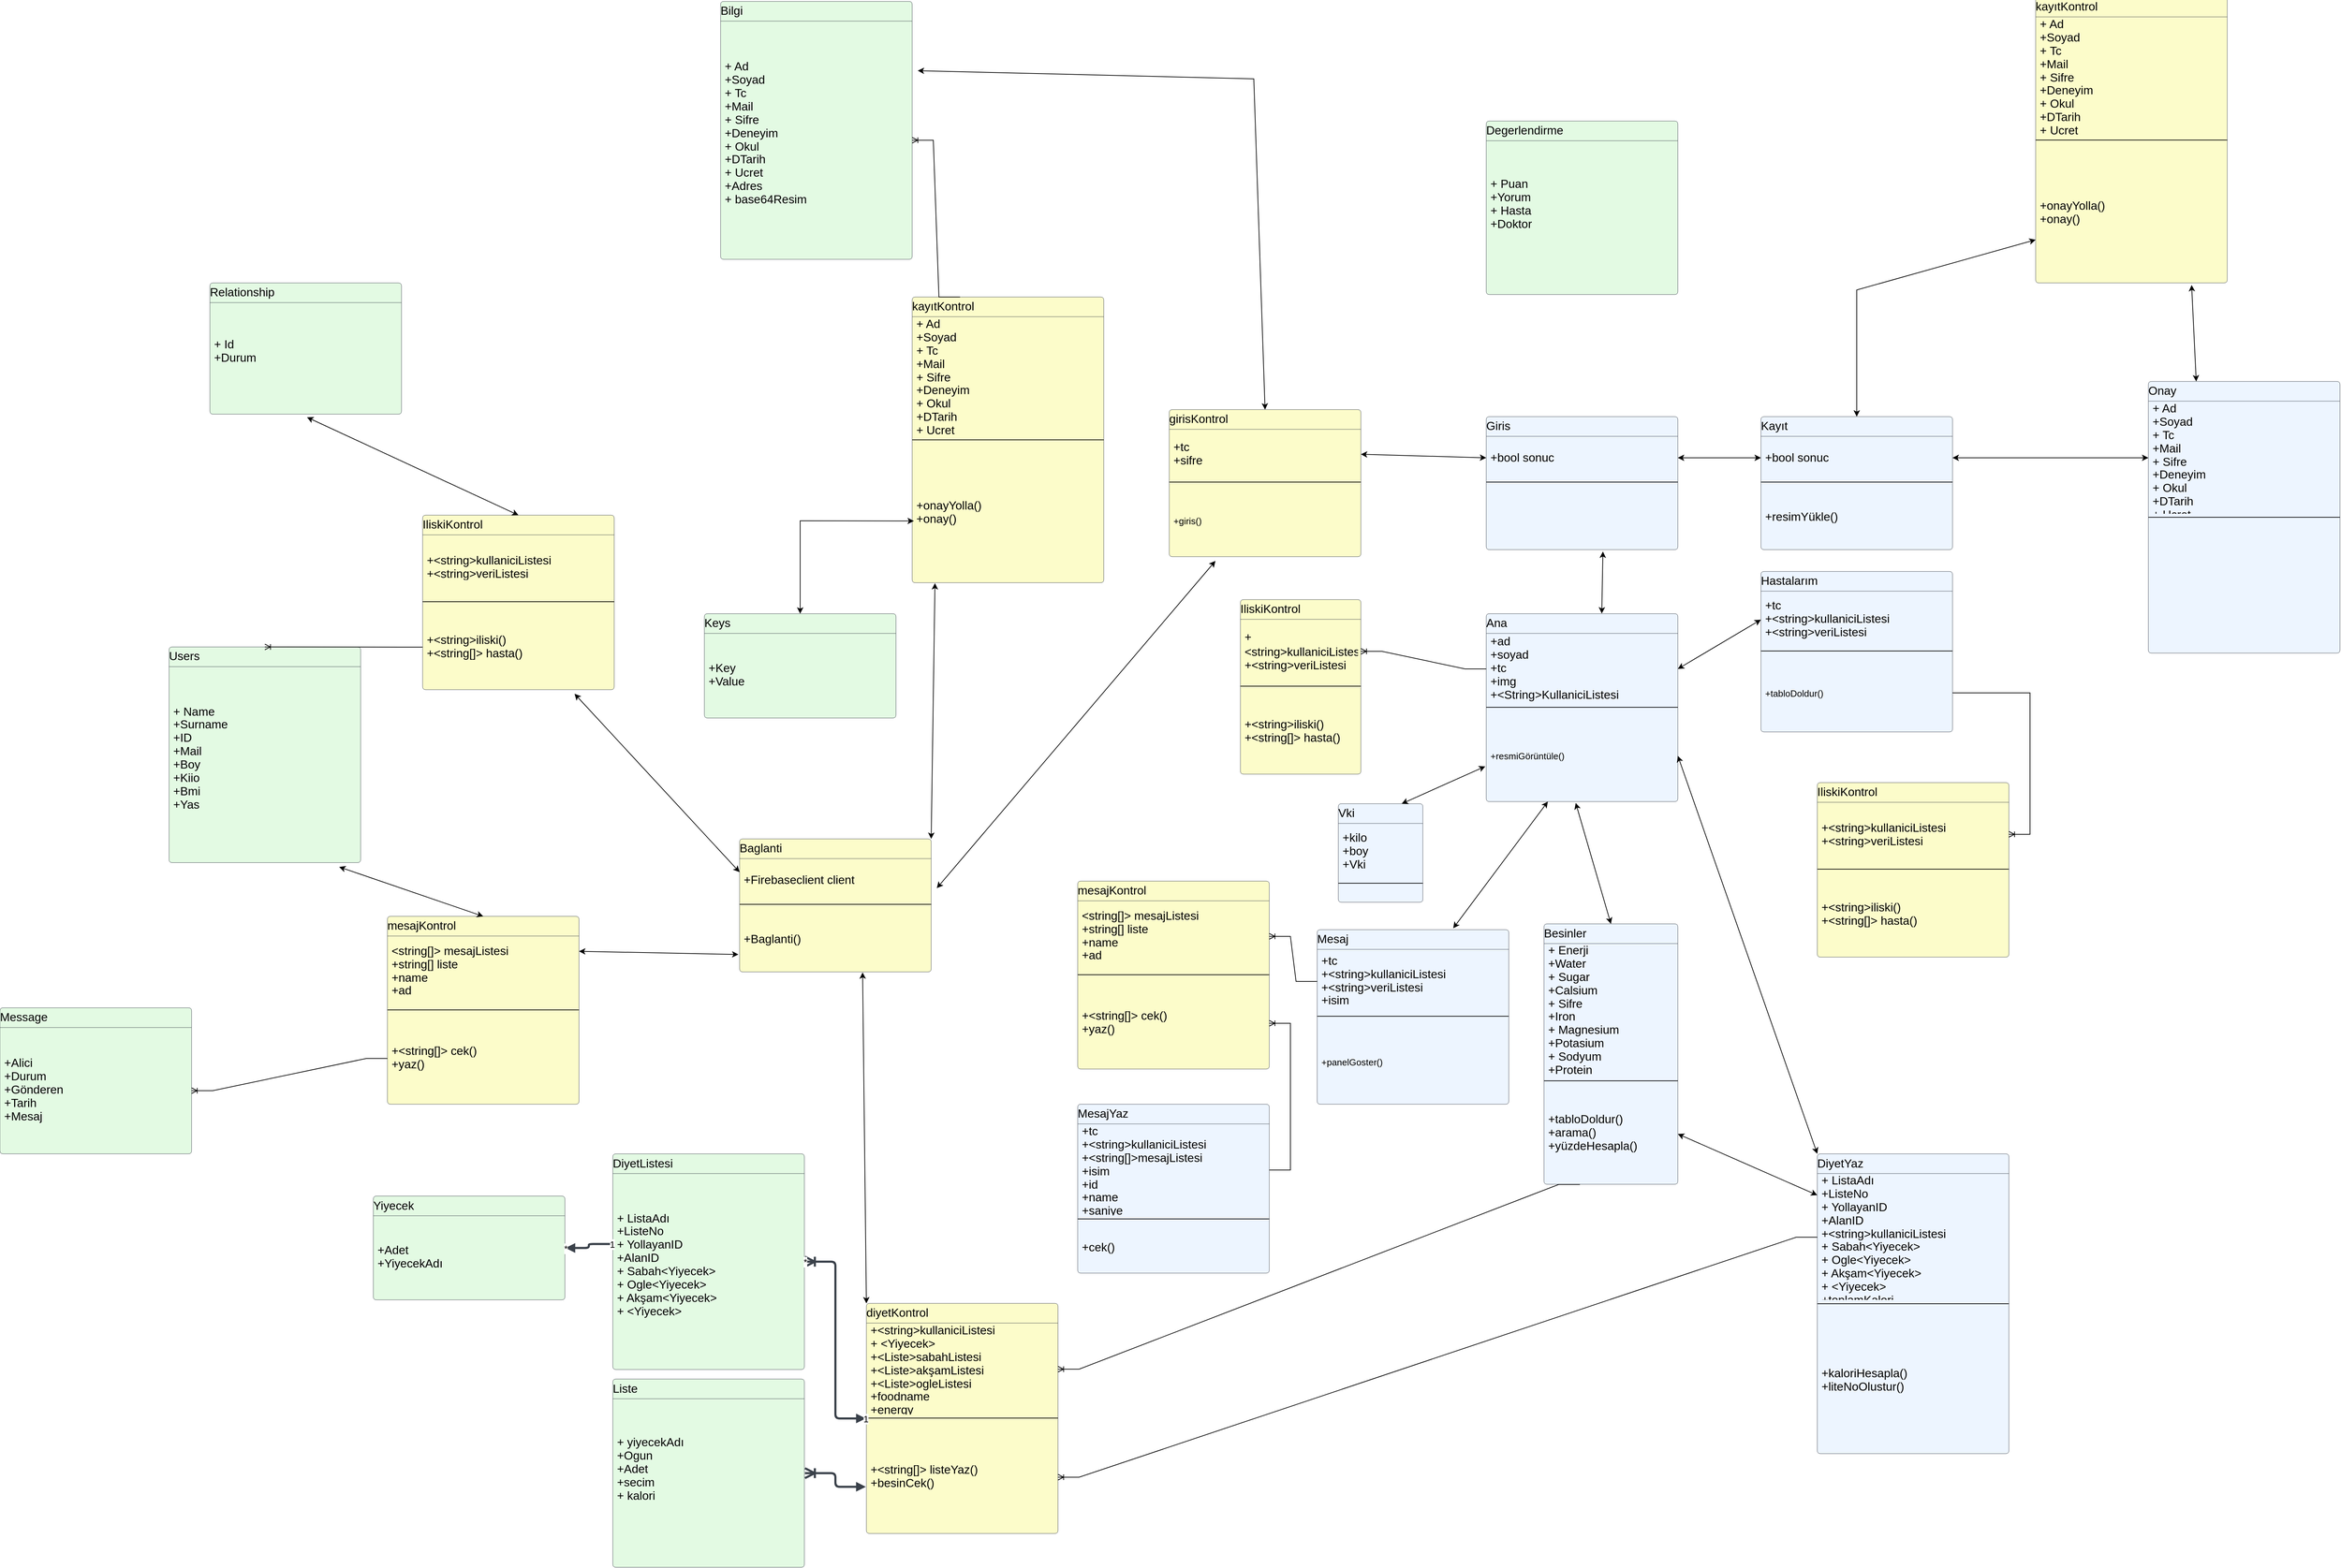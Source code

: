 <mxfile version="24.4.0" type="google">
  <diagram name="Sayfa -1" id="iDHerYBDspC-pXiEWVZi">
    <mxGraphModel grid="1" page="1" gridSize="10" guides="1" tooltips="1" connect="1" arrows="1" fold="1" pageScale="1" pageWidth="827" pageHeight="1169" math="0" shadow="0">
      <root>
        <mxCell id="0" />
        <mxCell id="1" parent="0" />
        <mxCell id="sI0wFyyHJk4jMAG3l7qz-124" value="Ana" style="html=1;overflow=block;blockSpacing=1;swimlane;childLayout=stackLayout;horizontal=1;horizontalStack=0;resizeParent=1;resizeParentMax=0;resizeLast=0;collapsible=0;fontStyle=0;marginBottom=0;swimlaneFillColor=#edf5ff;startSize=28;whiteSpace=wrap;fontSize=16.7;align=left;spacing=0;strokeColor=#3a414a;strokeOpacity=100;fillOpacity=100;rounded=1;absoluteArcSize=1;arcSize=9;fillColor=#edf5ff;strokeWidth=NaN;" vertex="1" parent="1">
          <mxGeometry x="1360" y="-2564" width="272" height="267" as="geometry" />
        </mxCell>
        <mxCell id="sI0wFyyHJk4jMAG3l7qz-125" value="&lt;div style=&quot;display: flex; justify-content: null; text-align: null; align-items: baseline; font-size: 0; line-height: 1.25;margin-top: -2px;&quot;&gt;&lt;span&gt;&lt;span style=&quot;font-size:16.7px;&quot;&gt;+ad&#xa;&lt;/span&gt;&lt;/span&gt;&lt;/div&gt;&lt;div style=&quot;display: flex; justify-content: null; text-align: null; align-items: baseline; font-size: 0; line-height: 1.25;margin-top: -2px;&quot;&gt;&lt;span&gt;&lt;span style=&quot;font-size:16.7px;&quot;&gt;+soyad&#xa;&lt;/span&gt;&lt;/span&gt;&lt;/div&gt;&lt;div style=&quot;display: flex; justify-content: null; text-align: null; align-items: baseline; font-size: 0; line-height: 1.25;margin-top: -2px;&quot;&gt;&lt;span&gt;&lt;span style=&quot;font-size:16.7px;&quot;&gt;+tc&#xa;&lt;/span&gt;&lt;/span&gt;&lt;/div&gt;&lt;div style=&quot;display: flex; justify-content: null; text-align: null; align-items: baseline; font-size: 0; line-height: 1.25;margin-top: -2px;&quot;&gt;&lt;span&gt;&lt;span style=&quot;font-size:16.7px;&quot;&gt;+img&#xa;&lt;/span&gt;&lt;/span&gt;&lt;/div&gt;&lt;div style=&quot;display: flex; justify-content: null; text-align: null; align-items: baseline; font-size: 0; line-height: 1.25;margin-top: -2px;&quot;&gt;&lt;span&gt;&lt;span style=&quot;font-size:16.7px;&quot;&gt;+&amp;lt;String&amp;gt;KullaniciListesi&lt;/span&gt;&lt;/span&gt;&lt;/div&gt;" style="part=1;html=1;resizeHeight=0;strokeColor=none;fillColor=none;align=left;verticalAlign=middle;spacingLeft=4;spacingRight=4;overflow=hidden;rotatable=0;points=[[0,0.5],[1,0.5]];portConstraint=eastwest;swimlaneFillColor=#edf5ff;strokeOpacity=100;fillOpacity=100;whiteSpace=wrap;fontSize=16.7;" vertex="1" parent="sI0wFyyHJk4jMAG3l7qz-124">
          <mxGeometry y="28" width="272" height="101" as="geometry" />
        </mxCell>
        <mxCell id="sI0wFyyHJk4jMAG3l7qz-126" value="" style="line;strokeWidth=1;fillColor=none;align=left;verticalAlign=middle;spacingTop=-1;spacingLeft=3;spacingRight=3;rotatable=0;labelPosition=right;points=[];portConstraint=eastwest;" vertex="1" parent="sI0wFyyHJk4jMAG3l7qz-124">
          <mxGeometry y="129" width="272" height="8" as="geometry" />
        </mxCell>
        <mxCell id="sI0wFyyHJk4jMAG3l7qz-127" value=" +resmiGörüntüle()" style="part=1;resizeHeight=0;strokeColor=none;fillColor=none;align=left;verticalAlign=middle;spacingLeft=4;spacingRight=4;rotatable=0;points=[[0,0.5],[1,0.5]];portConstraint=eastwest;swimlaneFillColor=#edf5ff;strokeOpacity=100;fillOpacity=100;whiteSpace=wrap;overflow=block;blockSpacing=1;html=1;fontSize=13;" vertex="1" parent="sI0wFyyHJk4jMAG3l7qz-124">
          <mxGeometry y="137" width="272" height="130" as="geometry" />
        </mxCell>
        <mxCell id="sI0wFyyHJk4jMAG3l7qz-128" value="Users" style="html=1;overflow=block;blockSpacing=1;swimlane;childLayout=stackLayout;horizontal=1;horizontalStack=0;resizeParent=1;resizeParentMax=0;resizeLast=0;collapsible=0;fontStyle=0;marginBottom=0;swimlaneFillColor=#e3fae3;startSize=28;whiteSpace=wrap;fontSize=16.7;align=left;spacing=0;strokeColor=#3a414a;strokeOpacity=100;fillOpacity=100;rounded=1;absoluteArcSize=1;arcSize=9;fillColor=#e3fae3;strokeWidth=NaN;" vertex="1" parent="1">
          <mxGeometry x="-510" y="-2516.75" width="272" height="306.5" as="geometry" />
        </mxCell>
        <mxCell id="sI0wFyyHJk4jMAG3l7qz-129" value="&lt;div style=&quot;display: flex; justify-content: null; text-align: null; align-items: baseline; font-size: 0; line-height: 1.25;margin-top: -2px;&quot;&gt;&lt;span&gt;&lt;span style=&quot;font-size:16.7px;&quot;&gt;+ Name&#xa;&lt;/span&gt;&lt;/span&gt;&lt;/div&gt;&lt;div style=&quot;display: flex; justify-content: null; text-align: null; align-items: baseline; font-size: 0; line-height: 1.25;margin-top: -2px;&quot;&gt;&lt;span&gt;&lt;span style=&quot;font-size:16.7px;&quot;&gt;+Surname&#xa;&lt;/span&gt;&lt;/span&gt;&lt;/div&gt;&lt;div style=&quot;display: flex; justify-content: null; text-align: null; align-items: baseline; font-size: 0; line-height: 1.25;margin-top: -2px;&quot;&gt;&lt;span&gt;&lt;span style=&quot;font-size:16.7px;&quot;&gt;+ID&#xa;&lt;/span&gt;&lt;/span&gt;&lt;/div&gt;&lt;div style=&quot;display: flex; justify-content: null; text-align: null; align-items: baseline; font-size: 0; line-height: 1.25;margin-top: -2px;&quot;&gt;&lt;span&gt;&lt;span style=&quot;font-size:16.7px;&quot;&gt;+Mail&#xa;&lt;/span&gt;&lt;/span&gt;&lt;/div&gt;&lt;div style=&quot;display: flex; justify-content: null; text-align: null; align-items: baseline; font-size: 0; line-height: 1.25;margin-top: -2px;&quot;&gt;&lt;span&gt;&lt;span style=&quot;font-size:16.7px;&quot;&gt;+Boy&#xa;&lt;/span&gt;&lt;/span&gt;&lt;/div&gt;&lt;div style=&quot;display: flex; justify-content: null; text-align: null; align-items: baseline; font-size: 0; line-height: 1.25;margin-top: -2px;&quot;&gt;&lt;span&gt;&lt;span style=&quot;font-size:16.7px;&quot;&gt;+Kiio&#xa;&lt;/span&gt;&lt;/span&gt;&lt;/div&gt;&lt;div style=&quot;display: flex; justify-content: null; text-align: null; align-items: baseline; font-size: 0; line-height: 1.25;margin-top: -2px;&quot;&gt;&lt;span&gt;&lt;span style=&quot;font-size:16.7px;&quot;&gt;+Bmi&#xa;&lt;/span&gt;&lt;/span&gt;&lt;/div&gt;&lt;div style=&quot;display: flex; justify-content: null; text-align: null; align-items: baseline; font-size: 0; line-height: 1.25;margin-top: -2px;&quot;&gt;&lt;span&gt;&lt;span style=&quot;font-size:16.7px;&quot;&gt;+Yas&#xa;&lt;/span&gt;&lt;/span&gt;&lt;/div&gt;&lt;div style=&quot;display: flex; justify-content: null; text-align: null; align-items: baseline; font-size: 0; line-height: 1.25;margin-top: -2px;&quot;&gt;&lt;span&gt;&lt;span style=&quot;font-size:16.7px;&quot;&gt;&#xa;&lt;/span&gt;&lt;/span&gt;&lt;/div&gt;&lt;div style=&quot;display: flex; justify-content: center; text-align: center; align-items: baseline; font-size: 0; line-height: 1.25;margin-top: -2px;&quot;&gt;&lt;span&gt;&lt;/span&gt;&lt;/div&gt;" style="part=1;html=1;resizeHeight=0;strokeColor=none;fillColor=none;align=left;verticalAlign=middle;spacingLeft=4;spacingRight=4;overflow=hidden;rotatable=0;points=[[0,0.5],[1,0.5]];portConstraint=eastwest;swimlaneFillColor=#e3fae3;strokeOpacity=100;fillOpacity=100;whiteSpace=wrap;fontSize=16.7;" vertex="1" parent="sI0wFyyHJk4jMAG3l7qz-128">
          <mxGeometry y="28" width="272" height="278.5" as="geometry" />
        </mxCell>
        <mxCell id="sI0wFyyHJk4jMAG3l7qz-130" value="Relationship" style="html=1;overflow=block;blockSpacing=1;swimlane;childLayout=stackLayout;horizontal=1;horizontalStack=0;resizeParent=1;resizeParentMax=0;resizeLast=0;collapsible=0;fontStyle=0;marginBottom=0;swimlaneFillColor=#e3fae3;startSize=28;whiteSpace=wrap;fontSize=16.7;align=left;spacing=0;strokeColor=#3a414a;strokeOpacity=100;fillOpacity=100;rounded=1;absoluteArcSize=1;arcSize=9;fillColor=#e3fae3;strokeWidth=NaN;" vertex="1" parent="1">
          <mxGeometry x="-452" y="-3034" width="272" height="186.5" as="geometry" />
        </mxCell>
        <mxCell id="sI0wFyyHJk4jMAG3l7qz-131" value="&lt;div style=&quot;display: flex; justify-content: null; text-align: null; align-items: baseline; font-size: 0; line-height: 1.25;margin-top: -2px;&quot;&gt;&lt;span&gt;&lt;span style=&quot;font-size:16.7px;&quot;&gt;+ Id&#xa;&lt;/span&gt;&lt;/span&gt;&lt;/div&gt;&lt;div style=&quot;display: flex; justify-content: null; text-align: null; align-items: baseline; font-size: 0; line-height: 1.25;margin-top: -2px;&quot;&gt;&lt;span&gt;&lt;span style=&quot;font-size:16.7px;&quot;&gt;+Durum&#xa;&lt;/span&gt;&lt;/span&gt;&lt;/div&gt;&lt;div style=&quot;display: flex; justify-content: null; text-align: null; align-items: baseline; font-size: 0; line-height: 1.25;margin-top: -2px;&quot;&gt;&lt;span&gt;&lt;span style=&quot;font-size:16.7px;&quot;&gt;&#xa;&lt;/span&gt;&lt;/span&gt;&lt;/div&gt;&lt;div style=&quot;display: flex; justify-content: center; text-align: center; align-items: baseline; font-size: 0; line-height: 1.25;margin-top: -2px;&quot;&gt;&lt;span&gt;&lt;/span&gt;&lt;/div&gt;" style="part=1;html=1;resizeHeight=0;strokeColor=none;fillColor=none;align=left;verticalAlign=middle;spacingLeft=4;spacingRight=4;overflow=hidden;rotatable=0;points=[[0,0.5],[1,0.5]];portConstraint=eastwest;swimlaneFillColor=#e3fae3;strokeOpacity=100;fillOpacity=100;whiteSpace=wrap;fontSize=16.7;" vertex="1" parent="sI0wFyyHJk4jMAG3l7qz-130">
          <mxGeometry y="28" width="272" height="158.5" as="geometry" />
        </mxCell>
        <mxCell id="sI0wFyyHJk4jMAG3l7qz-132" value="Message" style="html=1;overflow=block;blockSpacing=1;swimlane;childLayout=stackLayout;horizontal=1;horizontalStack=0;resizeParent=1;resizeParentMax=0;resizeLast=0;collapsible=0;fontStyle=0;marginBottom=0;swimlaneFillColor=#e3fae3;startSize=28;whiteSpace=wrap;fontSize=16.7;align=left;spacing=0;strokeColor=#3a414a;strokeOpacity=100;fillOpacity=100;rounded=1;absoluteArcSize=1;arcSize=9;fillColor=#e3fae3;strokeWidth=NaN;" vertex="1" parent="1">
          <mxGeometry x="-750" y="-2004" width="272" height="207.5" as="geometry" />
        </mxCell>
        <mxCell id="sI0wFyyHJk4jMAG3l7qz-133" value="&lt;div style=&quot;display: flex; justify-content: null; text-align: null; align-items: baseline; font-size: 0; line-height: 1.25;margin-top: -2px;&quot;&gt;&lt;span&gt;&lt;span style=&quot;font-size:16.7px;&quot;&gt;+Alici&#xa;&lt;/span&gt;&lt;/span&gt;&lt;/div&gt;&lt;div style=&quot;display: flex; justify-content: null; text-align: null; align-items: baseline; font-size: 0; line-height: 1.25;margin-top: -2px;&quot;&gt;&lt;span&gt;&lt;span style=&quot;font-size:16.7px;&quot;&gt;+Durum&#xa;&lt;/span&gt;&lt;/span&gt;&lt;/div&gt;&lt;div style=&quot;display: flex; justify-content: null; text-align: null; align-items: baseline; font-size: 0; line-height: 1.25;margin-top: -2px;&quot;&gt;&lt;span&gt;&lt;span style=&quot;font-size:16.7px;&quot;&gt;+Gönderen&#xa;&lt;/span&gt;&lt;/span&gt;&lt;/div&gt;&lt;div style=&quot;display: flex; justify-content: null; text-align: null; align-items: baseline; font-size: 0; line-height: 1.25;margin-top: -2px;&quot;&gt;&lt;span&gt;&lt;span style=&quot;font-size:16.7px;&quot;&gt;+Tarih&#xa;&lt;/span&gt;&lt;/span&gt;&lt;/div&gt;&lt;div style=&quot;display: flex; justify-content: null; text-align: null; align-items: baseline; font-size: 0; line-height: 1.25;margin-top: -2px;&quot;&gt;&lt;span&gt;&lt;span style=&quot;font-size:16.7px;&quot;&gt;+Mesaj&lt;/span&gt;&lt;/span&gt;&lt;/div&gt;" style="part=1;html=1;resizeHeight=0;strokeColor=none;fillColor=none;align=left;verticalAlign=middle;spacingLeft=4;spacingRight=4;overflow=hidden;rotatable=0;points=[[0,0.5],[1,0.5]];portConstraint=eastwest;swimlaneFillColor=#e3fae3;strokeOpacity=100;fillOpacity=100;whiteSpace=wrap;fontSize=16.7;" vertex="1" parent="sI0wFyyHJk4jMAG3l7qz-132">
          <mxGeometry y="28" width="272" height="179.5" as="geometry" />
        </mxCell>
        <mxCell id="sI0wFyyHJk4jMAG3l7qz-134" value="Degerlendirme" style="html=1;overflow=block;blockSpacing=1;swimlane;childLayout=stackLayout;horizontal=1;horizontalStack=0;resizeParent=1;resizeParentMax=0;resizeLast=0;collapsible=0;fontStyle=0;marginBottom=0;swimlaneFillColor=#e3fae3;startSize=28;whiteSpace=wrap;fontSize=16.7;align=left;spacing=0;strokeColor=#3a414a;strokeOpacity=100;fillOpacity=100;rounded=1;absoluteArcSize=1;arcSize=9;fillColor=#e3fae3;strokeWidth=NaN;" vertex="1" parent="1">
          <mxGeometry x="1360" y="-3264" width="272" height="246.5" as="geometry" />
        </mxCell>
        <mxCell id="sI0wFyyHJk4jMAG3l7qz-135" value="&lt;div style=&quot;display: flex; justify-content: null; text-align: null; align-items: baseline; font-size: 0; line-height: 1.25;margin-top: -2px;&quot;&gt;&lt;span&gt;&lt;span style=&quot;font-size:16.7px;&quot;&gt;+ Puan&#xa;&lt;/span&gt;&lt;/span&gt;&lt;/div&gt;&lt;div style=&quot;display: flex; justify-content: null; text-align: null; align-items: baseline; font-size: 0; line-height: 1.25;margin-top: -2px;&quot;&gt;&lt;span&gt;&lt;span style=&quot;font-size:16.7px;&quot;&gt;+Yorum&#xa;&lt;/span&gt;&lt;/span&gt;&lt;/div&gt;&lt;div style=&quot;display: flex; justify-content: null; text-align: null; align-items: baseline; font-size: 0; line-height: 1.25;margin-top: -2px;&quot;&gt;&lt;span&gt;&lt;span style=&quot;font-size:16.7px;&quot;&gt;+ Hasta&#xa;&lt;/span&gt;&lt;/span&gt;&lt;/div&gt;&lt;div style=&quot;display: flex; justify-content: null; text-align: null; align-items: baseline; font-size: 0; line-height: 1.25;margin-top: -2px;&quot;&gt;&lt;span&gt;&lt;span style=&quot;font-size:16.7px;&quot;&gt;+Doktor&#xa;&lt;/span&gt;&lt;/span&gt;&lt;/div&gt;&lt;div style=&quot;display: flex; justify-content: null; text-align: null; align-items: baseline; font-size: 0; line-height: 1.25;margin-top: -2px;&quot;&gt;&lt;span&gt;&lt;span style=&quot;font-size:16.7px;&quot;&gt;&#xa;&lt;/span&gt;&lt;/span&gt;&lt;/div&gt;&lt;div style=&quot;display: flex; justify-content: null; text-align: null; align-items: baseline; font-size: 0; line-height: 1.25;margin-top: -2px;&quot;&gt;&lt;span&gt;&lt;span style=&quot;font-size:16.7px;&quot;&gt;&#xa;&lt;/span&gt;&lt;/span&gt;&lt;/div&gt;&lt;div style=&quot;display: flex; justify-content: center; text-align: center; align-items: baseline; font-size: 0; line-height: 1.25;margin-top: -2px;&quot;&gt;&lt;span&gt;&lt;/span&gt;&lt;/div&gt;" style="part=1;html=1;resizeHeight=0;strokeColor=none;fillColor=none;align=left;verticalAlign=middle;spacingLeft=4;spacingRight=4;overflow=hidden;rotatable=0;points=[[0,0.5],[1,0.5]];portConstraint=eastwest;swimlaneFillColor=#e3fae3;strokeOpacity=100;fillOpacity=100;whiteSpace=wrap;fontSize=16.7;" vertex="1" parent="sI0wFyyHJk4jMAG3l7qz-134">
          <mxGeometry y="28" width="272" height="218.5" as="geometry" />
        </mxCell>
        <mxCell id="sI0wFyyHJk4jMAG3l7qz-138" value="Keys" style="html=1;overflow=block;blockSpacing=1;swimlane;childLayout=stackLayout;horizontal=1;horizontalStack=0;resizeParent=1;resizeParentMax=0;resizeLast=0;collapsible=0;fontStyle=0;marginBottom=0;swimlaneFillColor=#e3fae3;startSize=28;whiteSpace=wrap;fontSize=16.7;align=left;spacing=0;strokeColor=#3a414a;strokeOpacity=100;fillOpacity=100;rounded=1;absoluteArcSize=1;arcSize=9;fillColor=#e3fae3;strokeWidth=NaN;" vertex="1" parent="1">
          <mxGeometry x="250" y="-2564" width="272" height="148.25" as="geometry" />
        </mxCell>
        <mxCell id="sI0wFyyHJk4jMAG3l7qz-139" value="&lt;div style=&quot;display: flex; justify-content: null; text-align: null; align-items: baseline; font-size: 0; line-height: 1.25;margin-top: -2px;&quot;&gt;&lt;span&gt;&lt;span style=&quot;font-size:16.7px;&quot;&gt;+Key&#xa;&lt;/span&gt;&lt;/span&gt;&lt;/div&gt;&lt;div style=&quot;display: flex; justify-content: null; text-align: null; align-items: baseline; font-size: 0; line-height: 1.25;margin-top: -2px;&quot;&gt;&lt;span&gt;&lt;span style=&quot;font-size:16.7px;&quot;&gt;+Value&lt;/span&gt;&lt;/span&gt;&lt;/div&gt;" style="part=1;html=1;resizeHeight=0;strokeColor=none;fillColor=none;align=left;verticalAlign=middle;spacingLeft=4;spacingRight=4;overflow=hidden;rotatable=0;points=[[0,0.5],[1,0.5]];portConstraint=eastwest;swimlaneFillColor=#e3fae3;strokeOpacity=100;fillOpacity=100;whiteSpace=wrap;fontSize=16.7;" vertex="1" parent="sI0wFyyHJk4jMAG3l7qz-138">
          <mxGeometry y="28" width="272" height="120.25" as="geometry" />
        </mxCell>
        <mxCell id="sI0wFyyHJk4jMAG3l7qz-140" value="Bilgi" style="html=1;overflow=block;blockSpacing=1;swimlane;childLayout=stackLayout;horizontal=1;horizontalStack=0;resizeParent=1;resizeParentMax=0;resizeLast=0;collapsible=0;fontStyle=0;marginBottom=0;swimlaneFillColor=#e3fae3;startSize=28;whiteSpace=wrap;fontSize=16.7;align=left;spacing=0;strokeColor=#3a414a;strokeOpacity=100;fillOpacity=100;rounded=1;absoluteArcSize=1;arcSize=9;fillColor=#e3fae3;strokeWidth=NaN;" vertex="1" parent="1">
          <mxGeometry x="273" y="-3434" width="272" height="366.5" as="geometry" />
        </mxCell>
        <mxCell id="sI0wFyyHJk4jMAG3l7qz-141" value="&lt;div style=&quot;display: flex; justify-content: null; text-align: null; align-items: baseline; font-size: 0; line-height: 1.25;margin-top: -2px;&quot;&gt;&lt;span&gt;&lt;span style=&quot;font-size:16.7px;&quot;&gt;+ Ad&#xa;&lt;/span&gt;&lt;/span&gt;&lt;/div&gt;&lt;div style=&quot;display: flex; justify-content: null; text-align: null; align-items: baseline; font-size: 0; line-height: 1.25;margin-top: -2px;&quot;&gt;&lt;span&gt;&lt;span style=&quot;font-size:16.7px;&quot;&gt;+Soyad&#xa;&lt;/span&gt;&lt;/span&gt;&lt;/div&gt;&lt;div style=&quot;display: flex; justify-content: null; text-align: null; align-items: baseline; font-size: 0; line-height: 1.25;margin-top: -2px;&quot;&gt;&lt;span&gt;&lt;span style=&quot;font-size:16.7px;&quot;&gt;+ Tc&#xa;&lt;/span&gt;&lt;/span&gt;&lt;/div&gt;&lt;div style=&quot;display: flex; justify-content: null; text-align: null; align-items: baseline; font-size: 0; line-height: 1.25;margin-top: -2px;&quot;&gt;&lt;span&gt;&lt;span style=&quot;font-size:16.7px;&quot;&gt;+Mail&#xa;&lt;/span&gt;&lt;/span&gt;&lt;/div&gt;&lt;div style=&quot;display: flex; justify-content: null; text-align: null; align-items: baseline; font-size: 0; line-height: 1.25;margin-top: -2px;&quot;&gt;&lt;span&gt;&lt;span style=&quot;font-size:16.7px;&quot;&gt;+ Sifre&#xa;&lt;/span&gt;&lt;/span&gt;&lt;/div&gt;&lt;div style=&quot;display: flex; justify-content: null; text-align: null; align-items: baseline; font-size: 0; line-height: 1.25;margin-top: -2px;&quot;&gt;&lt;span&gt;&lt;span style=&quot;font-size:16.7px;&quot;&gt;+Deneyim&#xa;&lt;/span&gt;&lt;/span&gt;&lt;/div&gt;&lt;div style=&quot;display: flex; justify-content: null; text-align: null; align-items: baseline; font-size: 0; line-height: 1.25;margin-top: -2px;&quot;&gt;&lt;span&gt;&lt;span style=&quot;font-size:16.7px;&quot;&gt;+ Okul&#xa;&lt;/span&gt;&lt;/span&gt;&lt;/div&gt;&lt;div style=&quot;display: flex; justify-content: null; text-align: null; align-items: baseline; font-size: 0; line-height: 1.25;margin-top: -2px;&quot;&gt;&lt;span&gt;&lt;span style=&quot;font-size:16.7px;&quot;&gt;+DTarih&#xa;&lt;/span&gt;&lt;/span&gt;&lt;/div&gt;&lt;div style=&quot;display: flex; justify-content: null; text-align: null; align-items: baseline; font-size: 0; line-height: 1.25;margin-top: -2px;&quot;&gt;&lt;span&gt;&lt;span style=&quot;font-size:16.7px;&quot;&gt;+ Ucret&#xa;&lt;/span&gt;&lt;/span&gt;&lt;/div&gt;&lt;div style=&quot;display: flex; justify-content: null; text-align: null; align-items: baseline; font-size: 0; line-height: 1.25;margin-top: -2px;&quot;&gt;&lt;span&gt;&lt;span style=&quot;font-size:16.7px;&quot;&gt;+Adres&#xa;&lt;/span&gt;&lt;/span&gt;&lt;/div&gt;&lt;div style=&quot;display: flex; justify-content: null; text-align: null; align-items: baseline; font-size: 0; line-height: 1.25;margin-top: -2px;&quot;&gt;&lt;span&gt;&lt;span style=&quot;font-size:16.7px;&quot;&gt;+ base64Resim&#xa;&lt;/span&gt;&lt;/span&gt;&lt;/div&gt;&lt;div style=&quot;display: flex; justify-content: null; text-align: null; align-items: baseline; font-size: 0; line-height: 1.25;margin-top: -2px;&quot;&gt;&lt;span&gt;&lt;span style=&quot;font-size:16.7px;&quot;&gt;&#xa;&lt;/span&gt;&lt;/span&gt;&lt;/div&gt;&lt;div style=&quot;display: flex; justify-content: center; text-align: center; align-items: baseline; font-size: 0; line-height: 1.25;margin-top: -2px;&quot;&gt;&lt;span&gt;&lt;/span&gt;&lt;/div&gt;" style="part=1;html=1;resizeHeight=0;strokeColor=none;fillColor=none;align=left;verticalAlign=middle;spacingLeft=4;spacingRight=4;overflow=hidden;rotatable=0;points=[[0,0.5],[1,0.5]];portConstraint=eastwest;swimlaneFillColor=#e3fae3;strokeOpacity=100;fillOpacity=100;whiteSpace=wrap;fontSize=16.7;" vertex="1" parent="sI0wFyyHJk4jMAG3l7qz-140">
          <mxGeometry y="28" width="272" height="338.5" as="geometry" />
        </mxCell>
        <mxCell id="sI0wFyyHJk4jMAG3l7qz-147" value="Giris" style="html=1;overflow=block;blockSpacing=1;swimlane;childLayout=stackLayout;horizontal=1;horizontalStack=0;resizeParent=1;resizeParentMax=0;resizeLast=0;collapsible=0;fontStyle=0;marginBottom=0;swimlaneFillColor=#edf5ff;startSize=28;whiteSpace=wrap;fontSize=16.7;align=left;spacing=0;strokeColor=#3a414a;strokeOpacity=100;fillOpacity=100;rounded=1;absoluteArcSize=1;arcSize=9;fillColor=#edf5ff;strokeWidth=NaN;" vertex="1" parent="1">
          <mxGeometry x="1360" y="-2844" width="272" height="189" as="geometry" />
        </mxCell>
        <mxCell id="sI0wFyyHJk4jMAG3l7qz-148" value="+bool sonuc" style="part=1;html=1;resizeHeight=0;strokeColor=none;fillColor=none;align=left;verticalAlign=middle;spacingLeft=4;spacingRight=4;overflow=hidden;rotatable=0;points=[[0,0.5],[1,0.5]];portConstraint=eastwest;swimlaneFillColor=#edf5ff;strokeOpacity=100;fillOpacity=100;whiteSpace=wrap;fontSize=16.7;" vertex="1" parent="sI0wFyyHJk4jMAG3l7qz-147">
          <mxGeometry y="28" width="272" height="61" as="geometry" />
        </mxCell>
        <mxCell id="sI0wFyyHJk4jMAG3l7qz-149" value="" style="line;strokeWidth=1;fillColor=none;align=left;verticalAlign=middle;spacingTop=-1;spacingLeft=3;spacingRight=3;rotatable=0;labelPosition=right;points=[];portConstraint=eastwest;" vertex="1" parent="sI0wFyyHJk4jMAG3l7qz-147">
          <mxGeometry y="89" width="272" height="8" as="geometry" />
        </mxCell>
        <mxCell id="sI0wFyyHJk4jMAG3l7qz-150" value="" style="part=1;html=1;resizeHeight=0;strokeColor=none;fillColor=none;align=left;verticalAlign=middle;spacingLeft=4;spacingRight=4;overflow=hidden;rotatable=0;points=[[0,0.5],[1,0.5]];portConstraint=eastwest;swimlaneFillColor=#edf5ff;strokeOpacity=100;fillOpacity=100;whiteSpace=wrap;fontSize=13;" vertex="1" parent="sI0wFyyHJk4jMAG3l7qz-147">
          <mxGeometry y="97" width="272" height="92" as="geometry" />
        </mxCell>
        <mxCell id="sI0wFyyHJk4jMAG3l7qz-151" value="Kayıt" style="html=1;overflow=block;blockSpacing=1;swimlane;childLayout=stackLayout;horizontal=1;horizontalStack=0;resizeParent=1;resizeParentMax=0;resizeLast=0;collapsible=0;fontStyle=0;marginBottom=0;swimlaneFillColor=#edf5ff;startSize=28;whiteSpace=wrap;fontSize=16.7;align=left;spacing=0;strokeColor=#3a414a;strokeOpacity=100;fillOpacity=100;rounded=1;absoluteArcSize=1;arcSize=9;fillColor=#edf5ff;strokeWidth=NaN;" vertex="1" parent="1">
          <mxGeometry x="1750" y="-2844" width="272" height="189" as="geometry" />
        </mxCell>
        <mxCell id="sI0wFyyHJk4jMAG3l7qz-152" value="+bool sonuc" style="part=1;html=1;resizeHeight=0;strokeColor=none;fillColor=none;align=left;verticalAlign=middle;spacingLeft=4;spacingRight=4;overflow=hidden;rotatable=0;points=[[0,0.5],[1,0.5]];portConstraint=eastwest;swimlaneFillColor=#edf5ff;strokeOpacity=100;fillOpacity=100;whiteSpace=wrap;fontSize=16.7;" vertex="1" parent="sI0wFyyHJk4jMAG3l7qz-151">
          <mxGeometry y="28" width="272" height="61" as="geometry" />
        </mxCell>
        <mxCell id="sI0wFyyHJk4jMAG3l7qz-153" value="" style="line;strokeWidth=1;fillColor=none;align=left;verticalAlign=middle;spacingTop=-1;spacingLeft=3;spacingRight=3;rotatable=0;labelPosition=right;points=[];portConstraint=eastwest;" vertex="1" parent="sI0wFyyHJk4jMAG3l7qz-151">
          <mxGeometry y="89" width="272" height="8" as="geometry" />
        </mxCell>
        <mxCell id="sI0wFyyHJk4jMAG3l7qz-154" value="+resimYükle()" style="part=1;html=1;resizeHeight=0;strokeColor=none;fillColor=none;align=left;verticalAlign=middle;spacingLeft=4;spacingRight=4;overflow=hidden;rotatable=0;points=[[0,0.5],[1,0.5]];portConstraint=eastwest;swimlaneFillColor=#edf5ff;strokeOpacity=100;fillOpacity=100;whiteSpace=wrap;fontSize=16.7;" vertex="1" parent="sI0wFyyHJk4jMAG3l7qz-151">
          <mxGeometry y="97" width="272" height="92" as="geometry" />
        </mxCell>
        <mxCell id="sI0wFyyHJk4jMAG3l7qz-155" value="Onay" style="html=1;overflow=block;blockSpacing=1;swimlane;childLayout=stackLayout;horizontal=1;horizontalStack=0;resizeParent=1;resizeParentMax=0;resizeLast=0;collapsible=0;fontStyle=0;marginBottom=0;swimlaneFillColor=#edf5ff;startSize=28;whiteSpace=wrap;fontSize=16.7;align=left;spacing=0;strokeColor=#3a414a;strokeOpacity=100;fillOpacity=100;rounded=1;absoluteArcSize=1;arcSize=9;fillColor=#edf5ff;strokeWidth=NaN;" vertex="1" parent="1">
          <mxGeometry x="2300" y="-2894" width="272" height="386" as="geometry" />
        </mxCell>
        <mxCell id="sI0wFyyHJk4jMAG3l7qz-156" value="&lt;div style=&quot;display: flex; justify-content: null; text-align: null; align-items: baseline; font-size: 0; line-height: 1.25;margin-top: -2px;&quot;&gt;&lt;span&gt;&lt;span style=&quot;font-size:16.7px;&quot;&gt;+ Ad&#xa;&lt;/span&gt;&lt;/span&gt;&lt;/div&gt;&lt;div style=&quot;display: flex; justify-content: null; text-align: null; align-items: baseline; font-size: 0; line-height: 1.25;margin-top: -2px;&quot;&gt;&lt;span&gt;&lt;span style=&quot;font-size:16.7px;&quot;&gt;+Soyad&#xa;&lt;/span&gt;&lt;/span&gt;&lt;/div&gt;&lt;div style=&quot;display: flex; justify-content: null; text-align: null; align-items: baseline; font-size: 0; line-height: 1.25;margin-top: -2px;&quot;&gt;&lt;span&gt;&lt;span style=&quot;font-size:16.7px;&quot;&gt;+ Tc&#xa;&lt;/span&gt;&lt;/span&gt;&lt;/div&gt;&lt;div style=&quot;display: flex; justify-content: null; text-align: null; align-items: baseline; font-size: 0; line-height: 1.25;margin-top: -2px;&quot;&gt;&lt;span&gt;&lt;span style=&quot;font-size:16.7px;&quot;&gt;+Mail&#xa;&lt;/span&gt;&lt;/span&gt;&lt;/div&gt;&lt;div style=&quot;display: flex; justify-content: null; text-align: null; align-items: baseline; font-size: 0; line-height: 1.25;margin-top: -2px;&quot;&gt;&lt;span&gt;&lt;span style=&quot;font-size:16.7px;&quot;&gt;+ Sifre&#xa;&lt;/span&gt;&lt;/span&gt;&lt;/div&gt;&lt;div style=&quot;display: flex; justify-content: null; text-align: null; align-items: baseline; font-size: 0; line-height: 1.25;margin-top: -2px;&quot;&gt;&lt;span&gt;&lt;span style=&quot;font-size:16.7px;&quot;&gt;+Deneyim&#xa;&lt;/span&gt;&lt;/span&gt;&lt;/div&gt;&lt;div style=&quot;display: flex; justify-content: null; text-align: null; align-items: baseline; font-size: 0; line-height: 1.25;margin-top: -2px;&quot;&gt;&lt;span&gt;&lt;span style=&quot;font-size:16.7px;&quot;&gt;+ Okul&#xa;&lt;/span&gt;&lt;/span&gt;&lt;/div&gt;&lt;div style=&quot;display: flex; justify-content: null; text-align: null; align-items: baseline; font-size: 0; line-height: 1.25;margin-top: -2px;&quot;&gt;&lt;span&gt;&lt;span style=&quot;font-size:16.7px;&quot;&gt;+DTarih&#xa;&lt;/span&gt;&lt;/span&gt;&lt;/div&gt;&lt;div style=&quot;display: flex; justify-content: null; text-align: null; align-items: baseline; font-size: 0; line-height: 1.25;margin-top: -2px;&quot;&gt;&lt;span&gt;&lt;span style=&quot;font-size:16.7px;&quot;&gt;+ Ucret&#xa;&lt;/span&gt;&lt;/span&gt;&lt;/div&gt;&lt;div style=&quot;display: flex; justify-content: null; text-align: null; align-items: baseline; font-size: 0; line-height: 1.25;margin-top: -2px;&quot;&gt;&lt;span&gt;&lt;span style=&quot;font-size:16.7px;&quot;&gt;+Adres&#xa;&lt;/span&gt;&lt;/span&gt;&lt;/div&gt;&lt;div style=&quot;display: flex; justify-content: null; text-align: null; align-items: baseline; font-size: 0; line-height: 1.25;margin-top: -2px;&quot;&gt;&lt;span&gt;&lt;span style=&quot;font-size:16.7px;&quot;&gt;+ base64Resim&lt;/span&gt;&lt;/span&gt;&lt;/div&gt;" style="part=1;html=1;resizeHeight=0;strokeColor=none;fillColor=none;align=left;verticalAlign=middle;spacingLeft=4;spacingRight=4;overflow=hidden;rotatable=0;points=[[0,0.5],[1,0.5]];portConstraint=eastwest;swimlaneFillColor=#edf5ff;strokeOpacity=100;fillOpacity=100;whiteSpace=wrap;fontSize=16.7;" vertex="1" parent="sI0wFyyHJk4jMAG3l7qz-155">
          <mxGeometry y="28" width="272" height="161" as="geometry" />
        </mxCell>
        <mxCell id="sI0wFyyHJk4jMAG3l7qz-157" value="" style="line;strokeWidth=1;fillColor=none;align=left;verticalAlign=middle;spacingTop=-1;spacingLeft=3;spacingRight=3;rotatable=0;labelPosition=right;points=[];portConstraint=eastwest;" vertex="1" parent="sI0wFyyHJk4jMAG3l7qz-155">
          <mxGeometry y="189" width="272" height="8" as="geometry" />
        </mxCell>
        <mxCell id="sI0wFyyHJk4jMAG3l7qz-158" value="" style="part=1;resizeHeight=0;strokeColor=none;fillColor=none;align=left;verticalAlign=middle;spacingLeft=4;spacingRight=4;rotatable=0;points=[[0,0.5],[1,0.5]];portConstraint=eastwest;swimlaneFillColor=#edf5ff;strokeOpacity=100;fillOpacity=100;whiteSpace=wrap;overflow=block;blockSpacing=1;html=1;fontSize=13;" vertex="1" parent="sI0wFyyHJk4jMAG3l7qz-155">
          <mxGeometry y="197" width="272" height="189" as="geometry" />
        </mxCell>
        <mxCell id="sI0wFyyHJk4jMAG3l7qz-159" value="Vki" style="html=1;overflow=block;blockSpacing=1;swimlane;childLayout=stackLayout;horizontal=1;horizontalStack=0;resizeParent=1;resizeParentMax=0;resizeLast=0;collapsible=0;fontStyle=0;marginBottom=0;swimlaneFillColor=#edf5ff;startSize=28;whiteSpace=wrap;fontSize=16.7;align=left;spacing=0;strokeColor=#3a414a;strokeOpacity=100;fillOpacity=100;rounded=1;absoluteArcSize=1;arcSize=9;fillColor=#edf5ff;strokeWidth=NaN;" vertex="1" parent="1">
          <mxGeometry x="1150" y="-2294" width="120" height="140" as="geometry" />
        </mxCell>
        <mxCell id="sI0wFyyHJk4jMAG3l7qz-160" value="&lt;div style=&quot;display: flex; justify-content: null; text-align: null; align-items: baseline; font-size: 0; line-height: 1.25;margin-top: -2px;&quot;&gt;&lt;span&gt;&lt;span style=&quot;font-size:16.7px;&quot;&gt;+kilo&#xa;&lt;/span&gt;&lt;/span&gt;&lt;/div&gt;&lt;div style=&quot;display: flex; justify-content: null; text-align: null; align-items: baseline; font-size: 0; line-height: 1.25;margin-top: -2px;&quot;&gt;&lt;span&gt;&lt;span style=&quot;font-size:16.7px;&quot;&gt;+boy&#xa;&lt;/span&gt;&lt;/span&gt;&lt;/div&gt;&lt;div style=&quot;display: flex; justify-content: null; text-align: null; align-items: baseline; font-size: 0; line-height: 1.25;margin-top: -2px;&quot;&gt;&lt;span&gt;&lt;span style=&quot;font-size:16.7px;&quot;&gt;+Vki&lt;/span&gt;&lt;/span&gt;&lt;/div&gt;" style="part=1;html=1;resizeHeight=0;strokeColor=none;fillColor=none;align=left;verticalAlign=middle;spacingLeft=4;spacingRight=4;overflow=hidden;rotatable=0;points=[[0,0.5],[1,0.5]];portConstraint=eastwest;swimlaneFillColor=#edf5ff;strokeOpacity=100;fillOpacity=100;whiteSpace=wrap;fontSize=16.7;" vertex="1" parent="sI0wFyyHJk4jMAG3l7qz-159">
          <mxGeometry y="28" width="120" height="81" as="geometry" />
        </mxCell>
        <mxCell id="sI0wFyyHJk4jMAG3l7qz-161" value="" style="line;strokeWidth=1;fillColor=none;align=left;verticalAlign=middle;spacingTop=-1;spacingLeft=3;spacingRight=3;rotatable=0;labelPosition=right;points=[];portConstraint=eastwest;" vertex="1" parent="sI0wFyyHJk4jMAG3l7qz-159">
          <mxGeometry y="109" width="120" height="8" as="geometry" />
        </mxCell>
        <mxCell id="sI0wFyyHJk4jMAG3l7qz-162" value="" style="part=1;resizeHeight=0;strokeColor=none;fillColor=none;align=left;verticalAlign=middle;spacingLeft=4;spacingRight=4;rotatable=0;points=[[0,0.5],[1,0.5]];portConstraint=eastwest;swimlaneFillColor=#edf5ff;strokeOpacity=100;fillOpacity=100;whiteSpace=wrap;overflow=block;blockSpacing=1;html=1;fontSize=13;" vertex="1" parent="sI0wFyyHJk4jMAG3l7qz-159">
          <mxGeometry y="117" width="120" height="23" as="geometry" />
        </mxCell>
        <mxCell id="sI0wFyyHJk4jMAG3l7qz-163" value="Besinler" style="html=1;overflow=block;blockSpacing=1;swimlane;childLayout=stackLayout;horizontal=1;horizontalStack=0;resizeParent=1;resizeParentMax=0;resizeLast=0;collapsible=0;fontStyle=0;marginBottom=0;swimlaneFillColor=#edf5ff;startSize=28;whiteSpace=wrap;fontSize=16.7;align=left;spacing=0;strokeColor=#3a414a;strokeOpacity=100;fillOpacity=100;rounded=1;absoluteArcSize=1;arcSize=9;fillColor=#edf5ff;strokeWidth=NaN;" vertex="1" parent="1">
          <mxGeometry x="1442" y="-2123.25" width="190" height="370" as="geometry" />
        </mxCell>
        <mxCell id="sI0wFyyHJk4jMAG3l7qz-164" value="&lt;div style=&quot;display: flex; justify-content: null; text-align: null; align-items: baseline; font-size: 0; line-height: 1.25;margin-top: -2px;&quot;&gt;&lt;span&gt;&lt;span style=&quot;font-size:16.7px;&quot;&gt;+ Enerji&#xa;&lt;/span&gt;&lt;/span&gt;&lt;/div&gt;&lt;div style=&quot;display: flex; justify-content: null; text-align: null; align-items: baseline; font-size: 0; line-height: 1.25;margin-top: -2px;&quot;&gt;&lt;span&gt;&lt;span style=&quot;font-size:16.7px;&quot;&gt;+Water&#xa;&lt;/span&gt;&lt;/span&gt;&lt;/div&gt;&lt;div style=&quot;display: flex; justify-content: null; text-align: null; align-items: baseline; font-size: 0; line-height: 1.25;margin-top: -2px;&quot;&gt;&lt;span&gt;&lt;span style=&quot;font-size:16.7px;&quot;&gt;+ Sugar&#xa;&lt;/span&gt;&lt;/span&gt;&lt;/div&gt;&lt;div style=&quot;display: flex; justify-content: null; text-align: null; align-items: baseline; font-size: 0; line-height: 1.25;margin-top: -2px;&quot;&gt;&lt;span&gt;&lt;span style=&quot;font-size:16.7px;&quot;&gt;+Calsium&#xa;&lt;/span&gt;&lt;/span&gt;&lt;/div&gt;&lt;div style=&quot;display: flex; justify-content: null; text-align: null; align-items: baseline; font-size: 0; line-height: 1.25;margin-top: -2px;&quot;&gt;&lt;span&gt;&lt;span style=&quot;font-size:16.7px;&quot;&gt;+ Sifre&#xa;&lt;/span&gt;&lt;/span&gt;&lt;/div&gt;&lt;div style=&quot;display: flex; justify-content: null; text-align: null; align-items: baseline; font-size: 0; line-height: 1.25;margin-top: -2px;&quot;&gt;&lt;span&gt;&lt;span style=&quot;font-size:16.7px;&quot;&gt;+Iron&#xa;&lt;/span&gt;&lt;/span&gt;&lt;/div&gt;&lt;div style=&quot;display: flex; justify-content: null; text-align: null; align-items: baseline; font-size: 0; line-height: 1.25;margin-top: -2px;&quot;&gt;&lt;span&gt;&lt;span style=&quot;font-size:16.7px;&quot;&gt;+ Magnesium&#xa;&lt;/span&gt;&lt;/span&gt;&lt;/div&gt;&lt;div style=&quot;display: flex; justify-content: null; text-align: null; align-items: baseline; font-size: 0; line-height: 1.25;margin-top: -2px;&quot;&gt;&lt;span&gt;&lt;span style=&quot;font-size:16.7px;&quot;&gt;+Potasium&#xa;&lt;/span&gt;&lt;/span&gt;&lt;/div&gt;&lt;div style=&quot;display: flex; justify-content: null; text-align: null; align-items: baseline; font-size: 0; line-height: 1.25;margin-top: -2px;&quot;&gt;&lt;span&gt;&lt;span style=&quot;font-size:16.7px;&quot;&gt;+ Sodyum&#xa;&lt;/span&gt;&lt;/span&gt;&lt;/div&gt;&lt;div style=&quot;display: flex; justify-content: null; text-align: null; align-items: baseline; font-size: 0; line-height: 1.25;margin-top: -2px;&quot;&gt;&lt;span&gt;&lt;span style=&quot;font-size:16.7px;&quot;&gt;+Protein&#xa;&lt;/span&gt;&lt;/span&gt;&lt;/div&gt;&lt;div style=&quot;display: flex; justify-content: null; text-align: null; align-items: baseline; font-size: 0; line-height: 1.25;margin-top: -2px;&quot;&gt;&lt;span&gt;&lt;span style=&quot;font-size:16.7px;&quot;&gt;+Karbonhidrad&#xa;&lt;/span&gt;&lt;/span&gt;&lt;/div&gt;&lt;div style=&quot;display: flex; justify-content: null; text-align: null; align-items: baseline; font-size: 0; line-height: 1.25;margin-top: -2px;&quot;&gt;&lt;span&gt;&lt;span style=&quot;font-size:16.7px;&quot;&gt;+Yag&lt;/span&gt;&lt;/span&gt;&lt;/div&gt;" style="part=1;html=1;resizeHeight=0;strokeColor=none;fillColor=none;align=left;verticalAlign=middle;spacingLeft=4;spacingRight=4;overflow=hidden;rotatable=0;points=[[0,0.5],[1,0.5]];portConstraint=eastwest;swimlaneFillColor=#edf5ff;strokeOpacity=100;fillOpacity=100;whiteSpace=wrap;fontSize=16.7;" vertex="1" parent="sI0wFyyHJk4jMAG3l7qz-163">
          <mxGeometry y="28" width="190" height="191" as="geometry" />
        </mxCell>
        <mxCell id="sI0wFyyHJk4jMAG3l7qz-165" value="" style="line;strokeWidth=1;fillColor=none;align=left;verticalAlign=middle;spacingTop=-1;spacingLeft=3;spacingRight=3;rotatable=0;labelPosition=right;points=[];portConstraint=eastwest;" vertex="1" parent="sI0wFyyHJk4jMAG3l7qz-163">
          <mxGeometry y="219" width="190" height="8" as="geometry" />
        </mxCell>
        <mxCell id="sI0wFyyHJk4jMAG3l7qz-166" value="&lt;div style=&quot;display: flex; justify-content: null; text-align: null; align-items: baseline; font-size: 0; line-height: 1.25;margin-top: -2px;&quot;&gt;&lt;span&gt;&lt;span style=&quot;font-size:16.7px;&quot;&gt;+tabloDoldur()&#xa;&lt;/span&gt;&lt;/span&gt;&lt;/div&gt;&lt;div style=&quot;display: flex; justify-content: null; text-align: null; align-items: baseline; font-size: 0; line-height: 1.25;margin-top: -2px;&quot;&gt;&lt;span&gt;&lt;span style=&quot;font-size:16.7px;&quot;&gt;+arama()&#xa;&lt;/span&gt;&lt;/span&gt;&lt;/div&gt;&lt;div style=&quot;display: flex; justify-content: null; text-align: null; align-items: baseline; font-size: 0; line-height: 1.25;margin-top: -2px;&quot;&gt;&lt;span&gt;&lt;span style=&quot;font-size:16.7px;&quot;&gt;+yüzdeHesapla()&lt;/span&gt;&lt;/span&gt;&lt;/div&gt;" style="part=1;resizeHeight=0;strokeColor=none;fillColor=none;align=left;verticalAlign=middle;spacingLeft=4;spacingRight=4;rotatable=0;points=[[0,0.5],[1,0.5]];portConstraint=eastwest;swimlaneFillColor=#edf5ff;strokeOpacity=100;fillOpacity=100;whiteSpace=wrap;overflow=block;blockSpacing=1;html=1;fontSize=13;" vertex="1" parent="sI0wFyyHJk4jMAG3l7qz-163">
          <mxGeometry y="227" width="190" height="143" as="geometry" />
        </mxCell>
        <mxCell id="sI0wFyyHJk4jMAG3l7qz-167" value="DiyetYaz" style="html=1;overflow=block;blockSpacing=1;swimlane;childLayout=stackLayout;horizontal=1;horizontalStack=0;resizeParent=1;resizeParentMax=0;resizeLast=0;collapsible=0;fontStyle=0;marginBottom=0;swimlaneFillColor=#edf5ff;startSize=28;whiteSpace=wrap;fontSize=16.7;align=left;spacing=0;strokeColor=#3a414a;strokeOpacity=100;fillOpacity=100;rounded=1;absoluteArcSize=1;arcSize=9;fillColor=#edf5ff;strokeWidth=NaN;" vertex="1" parent="1">
          <mxGeometry x="1830" y="-1796.5" width="272" height="426" as="geometry" />
        </mxCell>
        <mxCell id="sI0wFyyHJk4jMAG3l7qz-168" value="&lt;div style=&quot;display: flex; justify-content: null; text-align: null; align-items: baseline; font-size: 0; line-height: 1.25;margin-top: -2px;&quot;&gt;&lt;span&gt;&lt;span style=&quot;font-size:16.7px;&quot;&gt;+ ListaAdı&#xa;&lt;/span&gt;&lt;/span&gt;&lt;/div&gt;&lt;div style=&quot;display: flex; justify-content: null; text-align: null; align-items: baseline; font-size: 0; line-height: 1.25;margin-top: -2px;&quot;&gt;&lt;span&gt;&lt;span style=&quot;font-size:16.7px;&quot;&gt;+ListeNo&#xa;&lt;/span&gt;&lt;/span&gt;&lt;/div&gt;&lt;div style=&quot;display: flex; justify-content: null; text-align: null; align-items: baseline; font-size: 0; line-height: 1.25;margin-top: -2px;&quot;&gt;&lt;span&gt;&lt;span style=&quot;font-size:16.7px;&quot;&gt;+ YollayanID&#xa;&lt;/span&gt;&lt;/span&gt;&lt;/div&gt;&lt;div style=&quot;display: flex; justify-content: null; text-align: null; align-items: baseline; font-size: 0; line-height: 1.25;margin-top: -2px;&quot;&gt;&lt;span&gt;&lt;span style=&quot;font-size:16.7px;&quot;&gt;+AlanID&#xa;&lt;/span&gt;&lt;/span&gt;&lt;/div&gt;&lt;div style=&quot;display: flex; justify-content: null; text-align: null; align-items: baseline; font-size: 0; line-height: 1.25;margin-top: -2px;&quot;&gt;&lt;span&gt;&lt;span style=&quot;font-size:16.7px;&quot;&gt;+&amp;lt;string&amp;gt;kullaniciListesi&#xa;&lt;/span&gt;&lt;/span&gt;&lt;/div&gt;&lt;div style=&quot;display: flex; justify-content: null; text-align: null; align-items: baseline; font-size: 0; line-height: 1.25;margin-top: -2px;&quot;&gt;&lt;span&gt;&lt;span style=&quot;font-size:16.7px;&quot;&gt;+ Sabah&amp;lt;Yiyecek&amp;gt;&#xa;&lt;/span&gt;&lt;/span&gt;&lt;/div&gt;&lt;div style=&quot;display: flex; justify-content: null; text-align: null; align-items: baseline; font-size: 0; line-height: 1.25;margin-top: -2px;&quot;&gt;&lt;span&gt;&lt;span style=&quot;font-size:16.7px;&quot;&gt;+ Ogle&amp;lt;Yiyecek&amp;gt;&#xa;&lt;/span&gt;&lt;/span&gt;&lt;/div&gt;&lt;div style=&quot;display: flex; justify-content: null; text-align: null; align-items: baseline; font-size: 0; line-height: 1.25;margin-top: -2px;&quot;&gt;&lt;span&gt;&lt;span style=&quot;font-size:16.7px;&quot;&gt;+ Akşam&amp;lt;Yiyecek&amp;gt;&#xa;&lt;/span&gt;&lt;/span&gt;&lt;/div&gt;&lt;div style=&quot;display: flex; justify-content: null; text-align: null; align-items: baseline; font-size: 0; line-height: 1.25;margin-top: -2px;&quot;&gt;&lt;span&gt;&lt;span style=&quot;font-size:16.7px;&quot;&gt;+ &amp;lt;Yiyecek&amp;gt;&#xa;&lt;/span&gt;&lt;/span&gt;&lt;/div&gt;&lt;div style=&quot;display: flex; justify-content: null; text-align: null; align-items: baseline; font-size: 0; line-height: 1.25;margin-top: -2px;&quot;&gt;&lt;span&gt;&lt;span style=&quot;font-size:16.7px;&quot;&gt;+toplamKalori&#xa;&lt;/span&gt;&lt;/span&gt;&lt;/div&gt;&lt;div style=&quot;display: flex; justify-content: null; text-align: null; align-items: baseline; font-size: 0; line-height: 1.25;margin-top: -2px;&quot;&gt;&lt;span&gt;&lt;/span&gt;&lt;/div&gt;" style="part=1;html=1;resizeHeight=0;strokeColor=none;fillColor=none;align=left;verticalAlign=middle;spacingLeft=4;spacingRight=4;overflow=hidden;rotatable=0;points=[[0,0.5],[1,0.5]];portConstraint=eastwest;swimlaneFillColor=#edf5ff;strokeOpacity=100;fillOpacity=100;whiteSpace=wrap;fontSize=16.7;" vertex="1" parent="sI0wFyyHJk4jMAG3l7qz-167">
          <mxGeometry y="28" width="272" height="181" as="geometry" />
        </mxCell>
        <mxCell id="sI0wFyyHJk4jMAG3l7qz-169" value="" style="line;strokeWidth=1;fillColor=none;align=left;verticalAlign=middle;spacingTop=-1;spacingLeft=3;spacingRight=3;rotatable=0;labelPosition=right;points=[];portConstraint=eastwest;" vertex="1" parent="sI0wFyyHJk4jMAG3l7qz-167">
          <mxGeometry y="209" width="272" height="8" as="geometry" />
        </mxCell>
        <mxCell id="sI0wFyyHJk4jMAG3l7qz-170" value="&lt;div style=&quot;display: flex; justify-content: null; text-align: null; align-items: baseline; font-size: 0; line-height: 1.25;margin-top: -2px;&quot;&gt;&lt;span&gt;&lt;span style=&quot;font-size:16.7px;&quot;&gt;+kaloriHesapla()&#xa;&lt;/span&gt;&lt;/span&gt;&lt;/div&gt;&lt;div style=&quot;display: flex; justify-content: null; text-align: null; align-items: baseline; font-size: 0; line-height: 1.25;margin-top: -2px;&quot;&gt;&lt;span&gt;&lt;span style=&quot;font-size:16.7px;&quot;&gt;+liteNoOlustur()&#xa;&lt;/span&gt;&lt;/span&gt;&lt;/div&gt;&lt;div style=&quot;display: flex; justify-content: null; text-align: null; align-items: baseline; font-size: 0; line-height: 1.25;margin-top: -2px;&quot;&gt;&lt;span&gt;&lt;/span&gt;&lt;/div&gt;" style="part=1;resizeHeight=0;strokeColor=none;fillColor=none;align=left;verticalAlign=middle;spacingLeft=4;spacingRight=4;rotatable=0;points=[[0,0.5],[1,0.5]];portConstraint=eastwest;swimlaneFillColor=#edf5ff;strokeOpacity=100;fillOpacity=100;whiteSpace=wrap;overflow=block;blockSpacing=1;html=1;fontSize=13;" vertex="1" parent="sI0wFyyHJk4jMAG3l7qz-167">
          <mxGeometry y="217" width="272" height="209" as="geometry" />
        </mxCell>
        <mxCell id="sI0wFyyHJk4jMAG3l7qz-173" value="Hastalarım" style="html=1;overflow=block;blockSpacing=1;swimlane;childLayout=stackLayout;horizontal=1;horizontalStack=0;resizeParent=1;resizeParentMax=0;resizeLast=0;collapsible=0;fontStyle=0;marginBottom=0;swimlaneFillColor=#edf5ff;startSize=28;whiteSpace=wrap;fontSize=16.7;align=left;spacing=0;strokeColor=#3a414a;strokeOpacity=100;fillOpacity=100;rounded=1;absoluteArcSize=1;arcSize=9;fillColor=#edf5ff;strokeWidth=NaN;" vertex="1" parent="1">
          <mxGeometry x="1750" y="-2624" width="272" height="228" as="geometry" />
        </mxCell>
        <mxCell id="sI0wFyyHJk4jMAG3l7qz-174" value="&lt;div style=&quot;display: flex; justify-content: null; text-align: null; align-items: baseline; font-size: 0; line-height: 1.25;margin-top: -2px;&quot;&gt;&lt;span&gt;&lt;span style=&quot;font-size:16.7px;&quot;&gt;+tc&#xa;&lt;/span&gt;&lt;/span&gt;&lt;/div&gt;&lt;div style=&quot;display: flex; justify-content: null; text-align: null; align-items: baseline; font-size: 0; line-height: 1.25;margin-top: -2px;&quot;&gt;&lt;span&gt;&lt;span style=&quot;font-size:16.7px;&quot;&gt;+&amp;lt;string&amp;gt;kullaniciListesi&#xa;&lt;/span&gt;&lt;/span&gt;&lt;/div&gt;&lt;div style=&quot;display: flex; justify-content: null; text-align: null; align-items: baseline; font-size: 0; line-height: 1.25;margin-top: -2px;&quot;&gt;&lt;span&gt;&lt;span style=&quot;font-size:16.7px;&quot;&gt;+&amp;lt;string&amp;gt;veriListesi&lt;/span&gt;&lt;/span&gt;&lt;/div&gt;" style="part=1;html=1;resizeHeight=0;strokeColor=none;fillColor=none;align=left;verticalAlign=middle;spacingLeft=4;spacingRight=4;overflow=hidden;rotatable=0;points=[[0,0.5],[1,0.5]];portConstraint=eastwest;swimlaneFillColor=#edf5ff;strokeOpacity=100;fillOpacity=100;whiteSpace=wrap;fontSize=16.7;" vertex="1" parent="sI0wFyyHJk4jMAG3l7qz-173">
          <mxGeometry y="28" width="272" height="81" as="geometry" />
        </mxCell>
        <mxCell id="sI0wFyyHJk4jMAG3l7qz-175" value="" style="line;strokeWidth=1;fillColor=none;align=left;verticalAlign=middle;spacingTop=-1;spacingLeft=3;spacingRight=3;rotatable=0;labelPosition=right;points=[];portConstraint=eastwest;" vertex="1" parent="sI0wFyyHJk4jMAG3l7qz-173">
          <mxGeometry y="109" width="272" height="8" as="geometry" />
        </mxCell>
        <mxCell id="sI0wFyyHJk4jMAG3l7qz-176" value="+tabloDoldur()" style="part=1;resizeHeight=0;strokeColor=none;fillColor=none;align=left;verticalAlign=middle;spacingLeft=4;spacingRight=4;rotatable=0;points=[[0,0.5],[1,0.5]];portConstraint=eastwest;swimlaneFillColor=#edf5ff;strokeOpacity=100;fillOpacity=100;whiteSpace=wrap;overflow=block;blockSpacing=1;html=1;fontSize=13;" vertex="1" parent="sI0wFyyHJk4jMAG3l7qz-173">
          <mxGeometry y="117" width="272" height="111" as="geometry" />
        </mxCell>
        <mxCell id="sI0wFyyHJk4jMAG3l7qz-177" value="Mesaj" style="html=1;overflow=block;blockSpacing=1;swimlane;childLayout=stackLayout;horizontal=1;horizontalStack=0;resizeParent=1;resizeParentMax=0;resizeLast=0;collapsible=0;fontStyle=0;marginBottom=0;swimlaneFillColor=#edf5ff;startSize=28;whiteSpace=wrap;fontSize=16.7;align=left;spacing=0;strokeColor=#3a414a;strokeOpacity=100;fillOpacity=100;rounded=1;absoluteArcSize=1;arcSize=9;fillColor=#edf5ff;strokeWidth=NaN;" vertex="1" parent="1">
          <mxGeometry x="1120" y="-2115" width="272" height="248" as="geometry" />
        </mxCell>
        <mxCell id="sI0wFyyHJk4jMAG3l7qz-178" value="&lt;div style=&quot;display: flex; justify-content: null; text-align: null; align-items: baseline; font-size: 0; line-height: 1.25;margin-top: -2px;&quot;&gt;&lt;span&gt;&lt;span style=&quot;font-size:16.7px;&quot;&gt;+tc&#xa;&lt;/span&gt;&lt;/span&gt;&lt;/div&gt;&lt;div style=&quot;display: flex; justify-content: null; text-align: null; align-items: baseline; font-size: 0; line-height: 1.25;margin-top: -2px;&quot;&gt;&lt;span&gt;&lt;span style=&quot;font-size:16.7px;&quot;&gt;+&amp;lt;string&amp;gt;kullaniciListesi&#xa;&lt;/span&gt;&lt;/span&gt;&lt;/div&gt;&lt;div style=&quot;display: flex; justify-content: null; text-align: null; align-items: baseline; font-size: 0; line-height: 1.25;margin-top: -2px;&quot;&gt;&lt;span&gt;&lt;span style=&quot;font-size:16.7px;&quot;&gt;+&amp;lt;string&amp;gt;veriListesi&#xa;&lt;/span&gt;&lt;/span&gt;&lt;/div&gt;&lt;div style=&quot;display: flex; justify-content: null; text-align: null; align-items: baseline; font-size: 0; line-height: 1.25;margin-top: -2px;&quot;&gt;&lt;span&gt;&lt;span style=&quot;font-size:16.7px;&quot;&gt;+isim&lt;/span&gt;&lt;/span&gt;&lt;/div&gt;" style="part=1;html=1;resizeHeight=0;strokeColor=none;fillColor=none;align=left;verticalAlign=middle;spacingLeft=4;spacingRight=4;overflow=hidden;rotatable=0;points=[[0,0.5],[1,0.5]];portConstraint=eastwest;swimlaneFillColor=#edf5ff;strokeOpacity=100;fillOpacity=100;whiteSpace=wrap;fontSize=16.7;" vertex="1" parent="sI0wFyyHJk4jMAG3l7qz-177">
          <mxGeometry y="28" width="272" height="91" as="geometry" />
        </mxCell>
        <mxCell id="sI0wFyyHJk4jMAG3l7qz-179" value="" style="line;strokeWidth=1;fillColor=none;align=left;verticalAlign=middle;spacingTop=-1;spacingLeft=3;spacingRight=3;rotatable=0;labelPosition=right;points=[];portConstraint=eastwest;" vertex="1" parent="sI0wFyyHJk4jMAG3l7qz-177">
          <mxGeometry y="119" width="272" height="8" as="geometry" />
        </mxCell>
        <mxCell id="sI0wFyyHJk4jMAG3l7qz-180" value="+panelGoster()" style="part=1;resizeHeight=0;strokeColor=none;fillColor=none;align=left;verticalAlign=middle;spacingLeft=4;spacingRight=4;rotatable=0;points=[[0,0.5],[1,0.5]];portConstraint=eastwest;swimlaneFillColor=#edf5ff;strokeOpacity=100;fillOpacity=100;whiteSpace=wrap;overflow=block;blockSpacing=1;html=1;fontSize=13;" vertex="1" parent="sI0wFyyHJk4jMAG3l7qz-177">
          <mxGeometry y="127" width="272" height="121" as="geometry" />
        </mxCell>
        <mxCell id="sI0wFyyHJk4jMAG3l7qz-181" value="MesajYaz" style="html=1;overflow=block;blockSpacing=1;swimlane;childLayout=stackLayout;horizontal=1;horizontalStack=0;resizeParent=1;resizeParentMax=0;resizeLast=0;collapsible=0;fontStyle=0;marginBottom=0;swimlaneFillColor=#edf5ff;startSize=28;whiteSpace=wrap;fontSize=16.7;align=left;spacing=0;strokeColor=#3a414a;strokeOpacity=100;fillOpacity=100;rounded=1;absoluteArcSize=1;arcSize=9;fillColor=#edf5ff;strokeWidth=NaN;" vertex="1" parent="1">
          <mxGeometry x="780" y="-1867" width="272" height="240" as="geometry" />
        </mxCell>
        <mxCell id="sI0wFyyHJk4jMAG3l7qz-182" value="&lt;div style=&quot;display: flex; justify-content: null; text-align: null; align-items: baseline; font-size: 0; line-height: 1.25;margin-top: -2px;&quot;&gt;&lt;span&gt;&lt;span style=&quot;font-size:16.7px;&quot;&gt;+tc&#xa;&lt;/span&gt;&lt;/span&gt;&lt;/div&gt;&lt;div style=&quot;display: flex; justify-content: null; text-align: null; align-items: baseline; font-size: 0; line-height: 1.25;margin-top: -2px;&quot;&gt;&lt;span&gt;&lt;span style=&quot;font-size:16.7px;&quot;&gt;+&amp;lt;string&amp;gt;kullaniciListesi&#xa;&lt;/span&gt;&lt;/span&gt;&lt;/div&gt;&lt;div style=&quot;display: flex; justify-content: null; text-align: null; align-items: baseline; font-size: 0; line-height: 1.25;margin-top: -2px;&quot;&gt;&lt;span&gt;&lt;span style=&quot;font-size:16.7px;&quot;&gt;+&amp;lt;string[]&amp;gt;mesajListesi&#xa;&lt;/span&gt;&lt;/span&gt;&lt;/div&gt;&lt;div style=&quot;display: flex; justify-content: null; text-align: null; align-items: baseline; font-size: 0; line-height: 1.25;margin-top: -2px;&quot;&gt;&lt;span&gt;&lt;span style=&quot;font-size:16.7px;&quot;&gt;+isim&#xa;&lt;/span&gt;&lt;/span&gt;&lt;/div&gt;&lt;div style=&quot;display: flex; justify-content: null; text-align: null; align-items: baseline; font-size: 0; line-height: 1.25;margin-top: -2px;&quot;&gt;&lt;span&gt;&lt;span style=&quot;font-size:16.7px;&quot;&gt;+id&#xa;&lt;/span&gt;&lt;/span&gt;&lt;/div&gt;&lt;div style=&quot;display: flex; justify-content: null; text-align: null; align-items: baseline; font-size: 0; line-height: 1.25;margin-top: -2px;&quot;&gt;&lt;span&gt;&lt;span style=&quot;font-size:16.7px;&quot;&gt;+name&#xa;&lt;/span&gt;&lt;/span&gt;&lt;/div&gt;&lt;div style=&quot;display: flex; justify-content: null; text-align: null; align-items: baseline; font-size: 0; line-height: 1.25;margin-top: -2px;&quot;&gt;&lt;span&gt;&lt;span style=&quot;font-size:16.7px;&quot;&gt;+saniye&lt;/span&gt;&lt;/span&gt;&lt;/div&gt;" style="part=1;html=1;resizeHeight=0;strokeColor=none;fillColor=none;align=left;verticalAlign=middle;spacingLeft=4;spacingRight=4;overflow=hidden;rotatable=0;points=[[0,0.5],[1,0.5]];portConstraint=eastwest;swimlaneFillColor=#edf5ff;strokeOpacity=100;fillOpacity=100;whiteSpace=wrap;fontSize=16.7;" vertex="1" parent="sI0wFyyHJk4jMAG3l7qz-181">
          <mxGeometry y="28" width="272" height="131" as="geometry" />
        </mxCell>
        <mxCell id="sI0wFyyHJk4jMAG3l7qz-183" value="" style="line;strokeWidth=1;fillColor=none;align=left;verticalAlign=middle;spacingTop=-1;spacingLeft=3;spacingRight=3;rotatable=0;labelPosition=right;points=[];portConstraint=eastwest;" vertex="1" parent="sI0wFyyHJk4jMAG3l7qz-181">
          <mxGeometry y="159" width="272" height="8" as="geometry" />
        </mxCell>
        <mxCell id="sI0wFyyHJk4jMAG3l7qz-184" value="&lt;div style=&quot;display: flex; justify-content: null; text-align: null; align-items: baseline; font-size: 0; line-height: 1.25;margin-top: -2px;&quot;&gt;&lt;span&gt;&lt;span style=&quot;font-size:16.7px;&quot;&gt;+cek()&#xa;&lt;/span&gt;&lt;/span&gt;&lt;/div&gt;&lt;div style=&quot;display: flex; justify-content: null; text-align: null; align-items: baseline; font-size: 0; line-height: 1.25;margin-top: -2px;&quot;&gt;&lt;span&gt;&lt;/span&gt;&lt;/div&gt;" style="part=1;resizeHeight=0;strokeColor=none;fillColor=none;align=left;verticalAlign=middle;spacingLeft=4;spacingRight=4;rotatable=0;points=[[0,0.5],[1,0.5]];portConstraint=eastwest;swimlaneFillColor=#edf5ff;strokeOpacity=100;fillOpacity=100;whiteSpace=wrap;overflow=block;blockSpacing=1;html=1;fontSize=13;" vertex="1" parent="sI0wFyyHJk4jMAG3l7qz-181">
          <mxGeometry y="167" width="272" height="73" as="geometry" />
        </mxCell>
        <mxCell id="sI0wFyyHJk4jMAG3l7qz-185" value="girisKontrol" style="html=1;overflow=block;blockSpacing=1;swimlane;childLayout=stackLayout;horizontal=1;horizontalStack=0;resizeParent=1;resizeParentMax=0;resizeLast=0;collapsible=0;fontStyle=0;marginBottom=0;swimlaneFillColor=#fcfcca;startSize=28;whiteSpace=wrap;fontSize=16.7;align=left;spacing=0;strokeColor=#3a414a;strokeOpacity=100;fillOpacity=100;rounded=1;absoluteArcSize=1;arcSize=9;fillColor=#fcfcca;strokeWidth=NaN;" vertex="1" parent="1">
          <mxGeometry x="910" y="-2854" width="272" height="209" as="geometry" />
        </mxCell>
        <mxCell id="sI0wFyyHJk4jMAG3l7qz-186" value="&lt;div style=&quot;display: flex; justify-content: null; text-align: null; align-items: baseline; font-size: 0; line-height: 1.25;margin-top: -2px;&quot;&gt;&lt;span&gt;&lt;span style=&quot;font-size:16.7px;&quot;&gt;+tc&#xa;&lt;/span&gt;&lt;/span&gt;&lt;/div&gt;&lt;div style=&quot;display: flex; justify-content: null; text-align: null; align-items: baseline; font-size: 0; line-height: 1.25;margin-top: -2px;&quot;&gt;&lt;span&gt;&lt;span style=&quot;font-size:16.7px;&quot;&gt;+sifre&lt;/span&gt;&lt;/span&gt;&lt;/div&gt;" style="part=1;html=1;resizeHeight=0;strokeColor=none;fillColor=none;align=left;verticalAlign=middle;spacingLeft=4;spacingRight=4;overflow=hidden;rotatable=0;points=[[0,0.5],[1,0.5]];portConstraint=eastwest;swimlaneFillColor=#fcfcca;strokeOpacity=100;fillOpacity=100;whiteSpace=wrap;fontSize=16.7;" vertex="1" parent="sI0wFyyHJk4jMAG3l7qz-185">
          <mxGeometry y="28" width="272" height="71" as="geometry" />
        </mxCell>
        <mxCell id="sI0wFyyHJk4jMAG3l7qz-187" value="" style="line;strokeWidth=1;fillColor=none;align=left;verticalAlign=middle;spacingTop=-1;spacingLeft=3;spacingRight=3;rotatable=0;labelPosition=right;points=[];portConstraint=eastwest;" vertex="1" parent="sI0wFyyHJk4jMAG3l7qz-185">
          <mxGeometry y="99" width="272" height="8" as="geometry" />
        </mxCell>
        <mxCell id="sI0wFyyHJk4jMAG3l7qz-188" value="+giris()" style="part=1;resizeHeight=0;strokeColor=none;fillColor=none;align=left;verticalAlign=middle;spacingLeft=4;spacingRight=4;rotatable=0;points=[[0,0.5],[1,0.5]];portConstraint=eastwest;swimlaneFillColor=#fcfcca;strokeOpacity=100;fillOpacity=100;whiteSpace=wrap;overflow=block;blockSpacing=1;html=1;fontSize=13;" vertex="1" parent="sI0wFyyHJk4jMAG3l7qz-185">
          <mxGeometry y="107" width="272" height="102" as="geometry" />
        </mxCell>
        <mxCell id="sI0wFyyHJk4jMAG3l7qz-189" value="Baglanti" style="html=1;overflow=block;blockSpacing=1;swimlane;childLayout=stackLayout;horizontal=1;horizontalStack=0;resizeParent=1;resizeParentMax=0;resizeLast=0;collapsible=0;fontStyle=0;marginBottom=0;swimlaneFillColor=#fcfcca;startSize=28;whiteSpace=wrap;fontSize=16.7;align=left;spacing=0;strokeColor=#3a414a;strokeOpacity=100;fillOpacity=100;rounded=1;absoluteArcSize=1;arcSize=9;fillColor=#fcfcca;strokeWidth=NaN;" vertex="1" parent="1">
          <mxGeometry x="300" y="-2244" width="272" height="189" as="geometry" />
        </mxCell>
        <mxCell id="sI0wFyyHJk4jMAG3l7qz-190" value="+Firebaseclient client" style="part=1;html=1;resizeHeight=0;strokeColor=none;fillColor=none;align=left;verticalAlign=middle;spacingLeft=4;spacingRight=4;overflow=hidden;rotatable=0;points=[[0,0.5],[1,0.5]];portConstraint=eastwest;swimlaneFillColor=#fcfcca;strokeOpacity=100;fillOpacity=100;whiteSpace=wrap;fontSize=16.7;" vertex="1" parent="sI0wFyyHJk4jMAG3l7qz-189">
          <mxGeometry y="28" width="272" height="61" as="geometry" />
        </mxCell>
        <mxCell id="sI0wFyyHJk4jMAG3l7qz-191" value="" style="line;strokeWidth=1;fillColor=none;align=left;verticalAlign=middle;spacingTop=-1;spacingLeft=3;spacingRight=3;rotatable=0;labelPosition=right;points=[];portConstraint=eastwest;" vertex="1" parent="sI0wFyyHJk4jMAG3l7qz-189">
          <mxGeometry y="89" width="272" height="8" as="geometry" />
        </mxCell>
        <mxCell id="sI0wFyyHJk4jMAG3l7qz-192" value="+Baglanti()" style="part=1;html=1;resizeHeight=0;strokeColor=none;fillColor=none;align=left;verticalAlign=middle;spacingLeft=4;spacingRight=4;overflow=hidden;rotatable=0;points=[[0,0.5],[1,0.5]];portConstraint=eastwest;swimlaneFillColor=#fcfcca;strokeOpacity=100;fillOpacity=100;whiteSpace=wrap;fontSize=16.7;" vertex="1" parent="sI0wFyyHJk4jMAG3l7qz-189">
          <mxGeometry y="97" width="272" height="92" as="geometry" />
        </mxCell>
        <mxCell id="sI0wFyyHJk4jMAG3l7qz-193" value="kayıtKontrol" style="html=1;overflow=block;blockSpacing=1;swimlane;childLayout=stackLayout;horizontal=1;horizontalStack=0;resizeParent=1;resizeParentMax=0;resizeLast=0;collapsible=0;fontStyle=0;marginBottom=0;swimlaneFillColor=#fcfcca;startSize=28;whiteSpace=wrap;fontSize=16.7;align=left;spacing=0;strokeColor=#3a414a;strokeOpacity=100;fillOpacity=100;rounded=1;absoluteArcSize=1;arcSize=9;fillColor=#fcfcca;strokeWidth=NaN;" vertex="1" parent="1">
          <mxGeometry x="545" y="-3014" width="272" height="406" as="geometry" />
        </mxCell>
        <mxCell id="sI0wFyyHJk4jMAG3l7qz-194" value="&lt;div style=&quot;display: flex; justify-content: null; text-align: null; align-items: baseline; font-size: 0; line-height: 1.25;margin-top: -2px;&quot;&gt;&lt;span&gt;&lt;span style=&quot;font-size:16.7px;&quot;&gt;+ Ad&#xa;&lt;/span&gt;&lt;/span&gt;&lt;/div&gt;&lt;div style=&quot;display: flex; justify-content: null; text-align: null; align-items: baseline; font-size: 0; line-height: 1.25;margin-top: -2px;&quot;&gt;&lt;span&gt;&lt;span style=&quot;font-size:16.7px;&quot;&gt;+Soyad&#xa;&lt;/span&gt;&lt;/span&gt;&lt;/div&gt;&lt;div style=&quot;display: flex; justify-content: null; text-align: null; align-items: baseline; font-size: 0; line-height: 1.25;margin-top: -2px;&quot;&gt;&lt;span&gt;&lt;span style=&quot;font-size:16.7px;&quot;&gt;+ Tc&#xa;&lt;/span&gt;&lt;/span&gt;&lt;/div&gt;&lt;div style=&quot;display: flex; justify-content: null; text-align: null; align-items: baseline; font-size: 0; line-height: 1.25;margin-top: -2px;&quot;&gt;&lt;span&gt;&lt;span style=&quot;font-size:16.7px;&quot;&gt;+Mail&#xa;&lt;/span&gt;&lt;/span&gt;&lt;/div&gt;&lt;div style=&quot;display: flex; justify-content: null; text-align: null; align-items: baseline; font-size: 0; line-height: 1.25;margin-top: -2px;&quot;&gt;&lt;span&gt;&lt;span style=&quot;font-size:16.7px;&quot;&gt;+ Sifre&#xa;&lt;/span&gt;&lt;/span&gt;&lt;/div&gt;&lt;div style=&quot;display: flex; justify-content: null; text-align: null; align-items: baseline; font-size: 0; line-height: 1.25;margin-top: -2px;&quot;&gt;&lt;span&gt;&lt;span style=&quot;font-size:16.7px;&quot;&gt;+Deneyim&#xa;&lt;/span&gt;&lt;/span&gt;&lt;/div&gt;&lt;div style=&quot;display: flex; justify-content: null; text-align: null; align-items: baseline; font-size: 0; line-height: 1.25;margin-top: -2px;&quot;&gt;&lt;span&gt;&lt;span style=&quot;font-size:16.7px;&quot;&gt;+ Okul&#xa;&lt;/span&gt;&lt;/span&gt;&lt;/div&gt;&lt;div style=&quot;display: flex; justify-content: null; text-align: null; align-items: baseline; font-size: 0; line-height: 1.25;margin-top: -2px;&quot;&gt;&lt;span&gt;&lt;span style=&quot;font-size:16.7px;&quot;&gt;+DTarih&#xa;&lt;/span&gt;&lt;/span&gt;&lt;/div&gt;&lt;div style=&quot;display: flex; justify-content: null; text-align: null; align-items: baseline; font-size: 0; line-height: 1.25;margin-top: -2px;&quot;&gt;&lt;span&gt;&lt;span style=&quot;font-size:16.7px;&quot;&gt;+ Ucret&#xa;&lt;/span&gt;&lt;/span&gt;&lt;/div&gt;&lt;div style=&quot;display: flex; justify-content: null; text-align: null; align-items: baseline; font-size: 0; line-height: 1.25;margin-top: -2px;&quot;&gt;&lt;span&gt;&lt;span style=&quot;font-size:16.7px;&quot;&gt;+Adres&#xa;&lt;/span&gt;&lt;/span&gt;&lt;/div&gt;&lt;div style=&quot;display: flex; justify-content: null; text-align: null; align-items: baseline; font-size: 0; line-height: 1.25;margin-top: -2px;&quot;&gt;&lt;span&gt;&lt;span style=&quot;font-size:16.7px;&quot;&gt;+ base64Resim&lt;/span&gt;&lt;/span&gt;&lt;/div&gt;" style="part=1;html=1;resizeHeight=0;strokeColor=none;fillColor=none;align=left;verticalAlign=middle;spacingLeft=4;spacingRight=4;overflow=hidden;rotatable=0;points=[[0,0.5],[1,0.5]];portConstraint=eastwest;swimlaneFillColor=#fcfcca;strokeOpacity=100;fillOpacity=100;whiteSpace=wrap;fontSize=16.7;" vertex="1" parent="sI0wFyyHJk4jMAG3l7qz-193">
          <mxGeometry y="28" width="272" height="171" as="geometry" />
        </mxCell>
        <mxCell id="sI0wFyyHJk4jMAG3l7qz-195" value="" style="line;strokeWidth=1;fillColor=none;align=left;verticalAlign=middle;spacingTop=-1;spacingLeft=3;spacingRight=3;rotatable=0;labelPosition=right;points=[];portConstraint=eastwest;" vertex="1" parent="sI0wFyyHJk4jMAG3l7qz-193">
          <mxGeometry y="199" width="272" height="8" as="geometry" />
        </mxCell>
        <mxCell id="sI0wFyyHJk4jMAG3l7qz-196" value="&lt;div style=&quot;display: flex; justify-content: null; text-align: null; align-items: baseline; font-size: 0; line-height: 1.25;margin-top: -2px;&quot;&gt;&lt;span&gt;&lt;span style=&quot;font-size:16.7px;&quot;&gt;+onayYolla()&#xa;&lt;/span&gt;&lt;/span&gt;&lt;/div&gt;&lt;div style=&quot;display: flex; justify-content: null; text-align: null; align-items: baseline; font-size: 0; line-height: 1.25;margin-top: -2px;&quot;&gt;&lt;span&gt;&lt;span style=&quot;font-size:16.7px;&quot;&gt;+onay()&lt;/span&gt;&lt;/span&gt;&lt;/div&gt;" style="part=1;resizeHeight=0;strokeColor=none;fillColor=none;align=left;verticalAlign=middle;spacingLeft=4;spacingRight=4;rotatable=0;points=[[0,0.5],[1,0.5]];portConstraint=eastwest;swimlaneFillColor=#fcfcca;strokeOpacity=100;fillOpacity=100;whiteSpace=wrap;overflow=block;blockSpacing=1;html=1;fontSize=13;" vertex="1" parent="sI0wFyyHJk4jMAG3l7qz-193">
          <mxGeometry y="207" width="272" height="199" as="geometry" />
        </mxCell>
        <mxCell id="sI0wFyyHJk4jMAG3l7qz-197" value="IliskiKontrol" style="html=1;overflow=block;blockSpacing=1;swimlane;childLayout=stackLayout;horizontal=1;horizontalStack=0;resizeParent=1;resizeParentMax=0;resizeLast=0;collapsible=0;fontStyle=0;marginBottom=0;swimlaneFillColor=#fcfcca;startSize=28;whiteSpace=wrap;fontSize=16.7;align=left;spacing=0;strokeColor=#3a414a;strokeOpacity=100;fillOpacity=100;rounded=1;absoluteArcSize=1;arcSize=9;fillColor=#fcfcca;strokeWidth=NaN;" vertex="1" parent="1">
          <mxGeometry x="-150" y="-2704" width="272" height="248" as="geometry" />
        </mxCell>
        <mxCell id="sI0wFyyHJk4jMAG3l7qz-198" value="&lt;div style=&quot;display: flex; justify-content: null; text-align: null; align-items: baseline; font-size: 0; line-height: 1.25;margin-top: -2px;&quot;&gt;&lt;span&gt;&lt;span style=&quot;font-size:16.7px;&quot;&gt;+&amp;lt;string&amp;gt;kullaniciListesi&#xa;&lt;/span&gt;&lt;/span&gt;&lt;/div&gt;&lt;div style=&quot;display: flex; justify-content: null; text-align: null; align-items: baseline; font-size: 0; line-height: 1.25;margin-top: -2px;&quot;&gt;&lt;span&gt;&lt;span style=&quot;font-size:16.7px;&quot;&gt;+&amp;lt;string&amp;gt;veriListesi&#xa;&lt;/span&gt;&lt;/span&gt;&lt;/div&gt;&lt;div style=&quot;display: flex; justify-content: null; text-align: null; align-items: baseline; font-size: 0; line-height: 1.25;margin-top: -2px;&quot;&gt;&lt;span&gt;&lt;/span&gt;&lt;/div&gt;" style="part=1;html=1;resizeHeight=0;strokeColor=none;fillColor=none;align=left;verticalAlign=middle;spacingLeft=4;spacingRight=4;overflow=hidden;rotatable=0;points=[[0,0.5],[1,0.5]];portConstraint=eastwest;swimlaneFillColor=#fcfcca;strokeOpacity=100;fillOpacity=100;whiteSpace=wrap;fontSize=16.7;" vertex="1" parent="sI0wFyyHJk4jMAG3l7qz-197">
          <mxGeometry y="28" width="272" height="91" as="geometry" />
        </mxCell>
        <mxCell id="sI0wFyyHJk4jMAG3l7qz-199" value="" style="line;strokeWidth=1;fillColor=none;align=left;verticalAlign=middle;spacingTop=-1;spacingLeft=3;spacingRight=3;rotatable=0;labelPosition=right;points=[];portConstraint=eastwest;" vertex="1" parent="sI0wFyyHJk4jMAG3l7qz-197">
          <mxGeometry y="119" width="272" height="8" as="geometry" />
        </mxCell>
        <mxCell id="sI0wFyyHJk4jMAG3l7qz-200" value="&lt;div style=&quot;display: flex; justify-content: null; text-align: null; align-items: baseline; font-size: 0; line-height: 1.25;margin-top: -2px;&quot;&gt;&lt;span&gt;&lt;span style=&quot;font-size:16.7px;&quot;&gt; +&amp;lt;string&amp;gt;iliski()&#xa;&lt;/span&gt;&lt;/span&gt;&lt;/div&gt;&lt;div style=&quot;display: flex; justify-content: null; text-align: null; align-items: baseline; font-size: 0; line-height: 1.25;margin-top: -2px;&quot;&gt;&lt;span&gt;&lt;span style=&quot;font-size:16.7px;&quot;&gt;+&amp;lt;string[]&amp;gt; hasta()&lt;/span&gt;&lt;/span&gt;&lt;/div&gt;" style="part=1;resizeHeight=0;strokeColor=none;fillColor=none;align=left;verticalAlign=middle;spacingLeft=4;spacingRight=4;rotatable=0;points=[[0,0.5],[1,0.5]];portConstraint=eastwest;swimlaneFillColor=#fcfcca;strokeOpacity=100;fillOpacity=100;whiteSpace=wrap;overflow=block;blockSpacing=1;html=1;fontSize=13;" vertex="1" parent="sI0wFyyHJk4jMAG3l7qz-197">
          <mxGeometry y="127" width="272" height="121" as="geometry" />
        </mxCell>
        <mxCell id="sI0wFyyHJk4jMAG3l7qz-201" value="mesajKontrol" style="html=1;overflow=block;blockSpacing=1;swimlane;childLayout=stackLayout;horizontal=1;horizontalStack=0;resizeParent=1;resizeParentMax=0;resizeLast=0;collapsible=0;fontStyle=0;marginBottom=0;swimlaneFillColor=#fcfcca;startSize=28;whiteSpace=wrap;fontSize=16.7;align=left;spacing=0;strokeColor=#3a414a;strokeOpacity=100;fillOpacity=100;rounded=1;absoluteArcSize=1;arcSize=9;fillColor=#fcfcca;strokeWidth=NaN;" vertex="1" parent="1">
          <mxGeometry x="-200" y="-2134" width="272" height="267" as="geometry" />
        </mxCell>
        <mxCell id="sI0wFyyHJk4jMAG3l7qz-202" value="&lt;div style=&quot;display: flex; justify-content: null; text-align: null; align-items: baseline; font-size: 0; line-height: 1.25;margin-top: -2px;&quot;&gt;&lt;span&gt;&lt;span style=&quot;font-size:16.7px;&quot;&gt;&amp;lt;string[]&amp;gt; mesajListesi&#xa;&lt;/span&gt;&lt;/span&gt;&lt;/div&gt;&lt;div style=&quot;display: flex; justify-content: null; text-align: null; align-items: baseline; font-size: 0; line-height: 1.25;margin-top: -2px;&quot;&gt;&lt;span&gt;&lt;span style=&quot;font-size:16.7px;&quot;&gt;+string[] liste&#xa;&lt;/span&gt;&lt;/span&gt;&lt;/div&gt;&lt;div style=&quot;display: flex; justify-content: null; text-align: null; align-items: baseline; font-size: 0; line-height: 1.25;margin-top: -2px;&quot;&gt;&lt;span&gt;&lt;span style=&quot;font-size:16.7px;&quot;&gt;+name&#xa;&lt;/span&gt;&lt;/span&gt;&lt;/div&gt;&lt;div style=&quot;display: flex; justify-content: null; text-align: null; align-items: baseline; font-size: 0; line-height: 1.25;margin-top: -2px;&quot;&gt;&lt;span&gt;&lt;span style=&quot;font-size:16.7px;&quot;&gt;+ad&lt;/span&gt;&lt;/span&gt;&lt;/div&gt;" style="part=1;html=1;resizeHeight=0;strokeColor=none;fillColor=none;align=left;verticalAlign=middle;spacingLeft=4;spacingRight=4;overflow=hidden;rotatable=0;points=[[0,0.5],[1,0.5]];portConstraint=eastwest;swimlaneFillColor=#fcfcca;strokeOpacity=100;fillOpacity=100;whiteSpace=wrap;fontSize=16.7;" vertex="1" parent="sI0wFyyHJk4jMAG3l7qz-201">
          <mxGeometry y="28" width="272" height="101" as="geometry" />
        </mxCell>
        <mxCell id="sI0wFyyHJk4jMAG3l7qz-203" value="" style="line;strokeWidth=1;fillColor=none;align=left;verticalAlign=middle;spacingTop=-1;spacingLeft=3;spacingRight=3;rotatable=0;labelPosition=right;points=[];portConstraint=eastwest;" vertex="1" parent="sI0wFyyHJk4jMAG3l7qz-201">
          <mxGeometry y="129" width="272" height="8" as="geometry" />
        </mxCell>
        <mxCell id="sI0wFyyHJk4jMAG3l7qz-204" value="&lt;div style=&quot;display: flex; justify-content: null; text-align: null; align-items: baseline; font-size: 0; line-height: 1.25;margin-top: -2px;&quot;&gt;&lt;span&gt;&lt;span style=&quot;font-size:16.7px;&quot;&gt;+&amp;lt;string[]&amp;gt; cek()&#xa;&lt;/span&gt;&lt;/span&gt;&lt;/div&gt;&lt;div style=&quot;display: flex; justify-content: null; text-align: null; align-items: baseline; font-size: 0; line-height: 1.25;margin-top: -2px;&quot;&gt;&lt;span&gt;&lt;span style=&quot;font-size:16.7px;&quot;&gt;+yaz()&lt;/span&gt;&lt;/span&gt;&lt;/div&gt;" style="part=1;resizeHeight=0;strokeColor=none;fillColor=none;align=left;verticalAlign=middle;spacingLeft=4;spacingRight=4;rotatable=0;points=[[0,0.5],[1,0.5]];portConstraint=eastwest;swimlaneFillColor=#fcfcca;strokeOpacity=100;fillOpacity=100;whiteSpace=wrap;overflow=block;blockSpacing=1;html=1;fontSize=13;" vertex="1" parent="sI0wFyyHJk4jMAG3l7qz-201">
          <mxGeometry y="137" width="272" height="130" as="geometry" />
        </mxCell>
        <mxCell id="sI0wFyyHJk4jMAG3l7qz-246" value="" style="edgeStyle=entityRelationEdgeStyle;fontSize=12;html=1;endArrow=ERoneToMany;rounded=0;entryX=0.5;entryY=0;entryDx=0;entryDy=0;exitX=0;exitY=0.5;exitDx=0;exitDy=0;" edge="1" parent="1" source="sI0wFyyHJk4jMAG3l7qz-200" target="sI0wFyyHJk4jMAG3l7qz-128">
          <mxGeometry width="100" height="100" relative="1" as="geometry">
            <mxPoint x="-260" y="-2604" as="sourcePoint" />
            <mxPoint x="-450" y="-2244" as="targetPoint" />
            <Array as="points">
              <mxPoint x="-354" y="-2394" />
              <mxPoint x="-210" y="-2294" />
              <mxPoint x="-190" y="-2294" />
              <mxPoint x="-360" y="-2374" />
              <mxPoint x="-360" y="-2404" />
              <mxPoint x="-290" y="-2384" />
              <mxPoint x="-424" y="-2424" />
              <mxPoint x="-284" y="-2544" />
              <mxPoint x="-404" y="-2394" />
              <mxPoint x="-364" y="-2434" />
              <mxPoint x="-434" y="-2454" />
              <mxPoint x="-404" y="-2404" />
              <mxPoint x="-344" y="-2374" />
              <mxPoint x="-294" y="-2374" />
              <mxPoint x="-344" y="-2374" />
              <mxPoint x="-324" y="-2374" />
            </Array>
          </mxGeometry>
        </mxCell>
        <mxCell id="sI0wFyyHJk4jMAG3l7qz-249" value="" style="endArrow=classic;startArrow=classic;html=1;rounded=0;entryX=0.5;entryY=0;entryDx=0;entryDy=0;exitX=0.888;exitY=1.022;exitDx=0;exitDy=0;exitPerimeter=0;" edge="1" parent="1" source="sI0wFyyHJk4jMAG3l7qz-129" target="sI0wFyyHJk4jMAG3l7qz-201">
          <mxGeometry width="50" height="50" relative="1" as="geometry">
            <mxPoint x="-620" y="-2164" as="sourcePoint" />
            <mxPoint x="-570" y="-2214" as="targetPoint" />
            <Array as="points" />
          </mxGeometry>
        </mxCell>
        <mxCell id="sI0wFyyHJk4jMAG3l7qz-250" value="" style="endArrow=classic;startArrow=classic;html=1;rounded=0;entryX=0.507;entryY=1.028;entryDx=0;entryDy=0;entryPerimeter=0;exitX=0.5;exitY=0;exitDx=0;exitDy=0;" edge="1" parent="1" source="sI0wFyyHJk4jMAG3l7qz-197" target="sI0wFyyHJk4jMAG3l7qz-131">
          <mxGeometry width="50" height="50" relative="1" as="geometry">
            <mxPoint x="-230" y="-2614" as="sourcePoint" />
            <mxPoint x="-180" y="-2664" as="targetPoint" />
          </mxGeometry>
        </mxCell>
        <mxCell id="sI0wFyyHJk4jMAG3l7qz-251" value="" style="endArrow=classic;startArrow=classic;html=1;rounded=0;exitX=0.5;exitY=0;exitDx=0;exitDy=0;entryX=0.009;entryY=0.559;entryDx=0;entryDy=0;entryPerimeter=0;" edge="1" parent="1" source="sI0wFyyHJk4jMAG3l7qz-138" target="sI0wFyyHJk4jMAG3l7qz-196">
          <mxGeometry width="50" height="50" relative="1" as="geometry">
            <mxPoint x="568" y="-2590" as="sourcePoint" />
            <mxPoint x="450" y="-2674" as="targetPoint" />
            <Array as="points">
              <mxPoint x="386" y="-2696" />
            </Array>
          </mxGeometry>
        </mxCell>
        <mxCell id="sI0wFyyHJk4jMAG3l7qz-252" value="" style="endArrow=classic;startArrow=classic;html=1;rounded=0;exitX=1.029;exitY=0.208;exitDx=0;exitDy=0;exitPerimeter=0;entryX=0.5;entryY=0;entryDx=0;entryDy=0;" edge="1" parent="1" source="sI0wFyyHJk4jMAG3l7qz-141" target="sI0wFyyHJk4jMAG3l7qz-185">
          <mxGeometry width="50" height="50" relative="1" as="geometry">
            <mxPoint x="688" y="-2740" as="sourcePoint" />
            <mxPoint x="738" y="-2790" as="targetPoint" />
            <Array as="points">
              <mxPoint x="1030" y="-3324" />
            </Array>
          </mxGeometry>
        </mxCell>
        <mxCell id="sI0wFyyHJk4jMAG3l7qz-253" value="" style="edgeStyle=entityRelationEdgeStyle;fontSize=12;html=1;endArrow=ERoneToMany;rounded=0;exitX=0.25;exitY=0;exitDx=0;exitDy=0;" edge="1" parent="1" source="sI0wFyyHJk4jMAG3l7qz-193" target="sI0wFyyHJk4jMAG3l7qz-141">
          <mxGeometry width="100" height="100" relative="1" as="geometry">
            <mxPoint x="630" y="-3067.5" as="sourcePoint" />
            <mxPoint x="620" y="-3194" as="targetPoint" />
            <Array as="points">
              <mxPoint x="650" y="-3057.5" />
              <mxPoint x="613" y="-3134" />
            </Array>
          </mxGeometry>
        </mxCell>
        <mxCell id="sI0wFyyHJk4jMAG3l7qz-254" value="" style="edgeStyle=entityRelationEdgeStyle;fontSize=12;html=1;endArrow=ERoneToMany;rounded=0;entryX=1;entryY=0.5;entryDx=0;entryDy=0;exitX=0;exitY=0.5;exitDx=0;exitDy=0;" edge="1" parent="1" source="sI0wFyyHJk4jMAG3l7qz-204" target="sI0wFyyHJk4jMAG3l7qz-133">
          <mxGeometry width="100" height="100" relative="1" as="geometry">
            <mxPoint x="-560" y="-1654" as="sourcePoint" />
            <mxPoint x="-460" y="-1754" as="targetPoint" />
          </mxGeometry>
        </mxCell>
        <mxCell id="sI0wFyyHJk4jMAG3l7qz-265" value="DiyetListesi" style="html=1;overflow=block;blockSpacing=1;swimlane;childLayout=stackLayout;horizontal=1;horizontalStack=0;resizeParent=1;resizeParentMax=0;resizeLast=0;collapsible=0;fontStyle=0;marginBottom=0;swimlaneFillColor=#e3fae3;startSize=28;whiteSpace=wrap;fontSize=16.7;align=left;spacing=0;strokeColor=#3a414a;strokeOpacity=100;fillOpacity=100;rounded=1;absoluteArcSize=1;arcSize=9;fillColor=#e3fae3;strokeWidth=NaN;" vertex="1" parent="1">
          <mxGeometry x="120" y="-1796.5" width="272" height="306.5" as="geometry" />
        </mxCell>
        <mxCell id="sI0wFyyHJk4jMAG3l7qz-266" value="&lt;div style=&quot;display: flex; justify-content: null; text-align: null; align-items: baseline; font-size: 0; line-height: 1.25;margin-top: -2px;&quot;&gt;&lt;span&gt;&lt;span style=&quot;font-size:16.7px;&quot;&gt;+ ListaAdı&#xa;&lt;/span&gt;&lt;/span&gt;&lt;/div&gt;&lt;div style=&quot;display: flex; justify-content: null; text-align: null; align-items: baseline; font-size: 0; line-height: 1.25;margin-top: -2px;&quot;&gt;&lt;span&gt;&lt;span style=&quot;font-size:16.7px;&quot;&gt;+ListeNo&#xa;&lt;/span&gt;&lt;/span&gt;&lt;/div&gt;&lt;div style=&quot;display: flex; justify-content: null; text-align: null; align-items: baseline; font-size: 0; line-height: 1.25;margin-top: -2px;&quot;&gt;&lt;span&gt;&lt;span style=&quot;font-size:16.7px;&quot;&gt;+ YollayanID&#xa;&lt;/span&gt;&lt;/span&gt;&lt;/div&gt;&lt;div style=&quot;display: flex; justify-content: null; text-align: null; align-items: baseline; font-size: 0; line-height: 1.25;margin-top: -2px;&quot;&gt;&lt;span&gt;&lt;span style=&quot;font-size:16.7px;&quot;&gt;+AlanID&#xa;&lt;/span&gt;&lt;/span&gt;&lt;/div&gt;&lt;div style=&quot;display: flex; justify-content: null; text-align: null; align-items: baseline; font-size: 0; line-height: 1.25;margin-top: -2px;&quot;&gt;&lt;span&gt;&lt;span style=&quot;font-size:16.7px;&quot;&gt;+ Sabah&amp;lt;Yiyecek&amp;gt;&#xa;&lt;/span&gt;&lt;/span&gt;&lt;/div&gt;&lt;div style=&quot;display: flex; justify-content: null; text-align: null; align-items: baseline; font-size: 0; line-height: 1.25;margin-top: -2px;&quot;&gt;&lt;span&gt;&lt;span style=&quot;font-size:16.7px;&quot;&gt;+ Ogle&amp;lt;Yiyecek&amp;gt;&#xa;&lt;/span&gt;&lt;/span&gt;&lt;/div&gt;&lt;div style=&quot;display: flex; justify-content: null; text-align: null; align-items: baseline; font-size: 0; line-height: 1.25;margin-top: -2px;&quot;&gt;&lt;span&gt;&lt;span style=&quot;font-size:16.7px;&quot;&gt;+ Akşam&amp;lt;Yiyecek&amp;gt;&#xa;&lt;/span&gt;&lt;/span&gt;&lt;/div&gt;&lt;div style=&quot;display: flex; justify-content: null; text-align: null; align-items: baseline; font-size: 0; line-height: 1.25;margin-top: -2px;&quot;&gt;&lt;span&gt;&lt;span style=&quot;font-size:16.7px;&quot;&gt;+ &amp;lt;Yiyecek&amp;gt;&#xa;&lt;/span&gt;&lt;/span&gt;&lt;/div&gt;&lt;div style=&quot;display: flex; justify-content: null; text-align: null; align-items: baseline; font-size: 0; line-height: 1.25;margin-top: -2px;&quot;&gt;&lt;span&gt;&lt;span style=&quot;font-size:16.7px;&quot;&gt;&#xa;&lt;/span&gt;&lt;/span&gt;&lt;/div&gt;&lt;div style=&quot;display: flex; justify-content: center; text-align: center; align-items: baseline; font-size: 0; line-height: 1.25;margin-top: -2px;&quot;&gt;&lt;span&gt;&lt;/span&gt;&lt;/div&gt;" style="part=1;html=1;resizeHeight=0;strokeColor=none;fillColor=none;align=left;verticalAlign=middle;spacingLeft=4;spacingRight=4;overflow=hidden;rotatable=0;points=[[0,0.5],[1,0.5]];portConstraint=eastwest;swimlaneFillColor=#e3fae3;strokeOpacity=100;fillOpacity=100;whiteSpace=wrap;fontSize=16.7;" vertex="1" parent="sI0wFyyHJk4jMAG3l7qz-265">
          <mxGeometry y="28" width="272" height="278.5" as="geometry" />
        </mxCell>
        <mxCell id="sI0wFyyHJk4jMAG3l7qz-267" value="Yiyecek" style="html=1;overflow=block;blockSpacing=1;swimlane;childLayout=stackLayout;horizontal=1;horizontalStack=0;resizeParent=1;resizeParentMax=0;resizeLast=0;collapsible=0;fontStyle=0;marginBottom=0;swimlaneFillColor=#e3fae3;startSize=28;whiteSpace=wrap;fontSize=16.7;align=left;spacing=0;strokeColor=#3a414a;strokeOpacity=100;fillOpacity=100;rounded=1;absoluteArcSize=1;arcSize=9;fillColor=#e3fae3;strokeWidth=NaN;" vertex="1" parent="1">
          <mxGeometry x="-220" y="-1736.5" width="272" height="147.5" as="geometry" />
        </mxCell>
        <mxCell id="sI0wFyyHJk4jMAG3l7qz-268" value="&lt;div style=&quot;display: flex; justify-content: null; text-align: null; align-items: baseline; font-size: 0; line-height: 1.25;margin-top: -2px;&quot;&gt;&lt;span&gt;&lt;span style=&quot;font-size:16.7px;&quot;&gt;+Adet&#xa;&lt;/span&gt;&lt;/span&gt;&lt;/div&gt;&lt;div style=&quot;display: flex; justify-content: null; text-align: null; align-items: baseline; font-size: 0; line-height: 1.25;margin-top: -2px;&quot;&gt;&lt;span&gt;&lt;span style=&quot;font-size:16.7px;&quot;&gt;+YiyecekAdı&lt;/span&gt;&lt;/span&gt;&lt;/div&gt;" style="part=1;html=1;resizeHeight=0;strokeColor=none;fillColor=none;align=left;verticalAlign=middle;spacingLeft=4;spacingRight=4;overflow=hidden;rotatable=0;points=[[0,0.5],[1,0.5]];portConstraint=eastwest;swimlaneFillColor=#e3fae3;strokeOpacity=100;fillOpacity=100;whiteSpace=wrap;fontSize=16.7;" vertex="1" parent="sI0wFyyHJk4jMAG3l7qz-267">
          <mxGeometry y="28" width="272" height="119.5" as="geometry" />
        </mxCell>
        <mxCell id="sI0wFyyHJk4jMAG3l7qz-269" value="" style="html=1;jettySize=18;whiteSpace=wrap;overflow=block;blockSpacing=1;fontSize=13;strokeColor=#3a414a;strokeOpacity=100;strokeWidth=3;rounded=1;arcSize=12;edgeStyle=orthogonalEdgeStyle;startArrow=block;startFill=1;endArrow=none;exitX=1.003;exitY=0.5;exitPerimeter=0;entryX=-0.003;entryY=0.418;entryPerimeter=0;lucidId=HI.B2~LFQwSX;" edge="1" parent="1" source="sI0wFyyHJk4jMAG3l7qz-267" target="sI0wFyyHJk4jMAG3l7qz-265">
          <mxGeometry width="100" height="100" relative="1" as="geometry">
            <Array as="points" />
          </mxGeometry>
        </mxCell>
        <mxCell id="sI0wFyyHJk4jMAG3l7qz-270" value="1" style="text;html=1;resizable=0;labelBackgroundColor=default;align=center;verticalAlign=middle;fontSize=13;" vertex="1" parent="sI0wFyyHJk4jMAG3l7qz-269">
          <mxGeometry x="1" relative="1" as="geometry">
            <mxPoint as="offset" />
          </mxGeometry>
        </mxCell>
        <mxCell id="sI0wFyyHJk4jMAG3l7qz-271" value="*" style="text;html=1;resizable=0;labelBackgroundColor=default;align=center;verticalAlign=middle;fontSize=13;" vertex="1" parent="sI0wFyyHJk4jMAG3l7qz-269">
          <mxGeometry x="-1" relative="1" as="geometry">
            <mxPoint as="offset" />
          </mxGeometry>
        </mxCell>
        <mxCell id="sI0wFyyHJk4jMAG3l7qz-272" value="Liste" style="html=1;overflow=block;blockSpacing=1;swimlane;childLayout=stackLayout;horizontal=1;horizontalStack=0;resizeParent=1;resizeParentMax=0;resizeLast=0;collapsible=0;fontStyle=0;marginBottom=0;swimlaneFillColor=#e3fae3;startSize=28;whiteSpace=wrap;fontSize=16.7;align=left;spacing=0;strokeColor=#3a414a;strokeOpacity=100;fillOpacity=100;rounded=1;absoluteArcSize=1;arcSize=9;fillColor=#e3fae3;strokeWidth=NaN;" vertex="1" parent="1">
          <mxGeometry x="120" y="-1476.5" width="272" height="267.5" as="geometry" />
        </mxCell>
        <mxCell id="sI0wFyyHJk4jMAG3l7qz-273" value="&lt;div style=&quot;display: flex; justify-content: null; text-align: null; align-items: baseline; font-size: 0; line-height: 1.25;margin-top: -2px;&quot;&gt;&lt;span&gt;&lt;span style=&quot;font-size:16.7px;&quot;&gt;+ yiyecekAdı&#xa;&lt;/span&gt;&lt;/span&gt;&lt;/div&gt;&lt;div style=&quot;display: flex; justify-content: null; text-align: null; align-items: baseline; font-size: 0; line-height: 1.25;margin-top: -2px;&quot;&gt;&lt;span&gt;&lt;span style=&quot;font-size:16.7px;&quot;&gt;+Ogun&#xa;&lt;/span&gt;&lt;/span&gt;&lt;/div&gt;&lt;div style=&quot;display: flex; justify-content: null; text-align: null; align-items: baseline; font-size: 0; line-height: 1.25;margin-top: -2px;&quot;&gt;&lt;span&gt;&lt;span style=&quot;font-size:16.7px;&quot;&gt;+Adet &#xa;&lt;/span&gt;&lt;/span&gt;&lt;/div&gt;&lt;div style=&quot;display: flex; justify-content: null; text-align: null; align-items: baseline; font-size: 0; line-height: 1.25;margin-top: -2px;&quot;&gt;&lt;span&gt;&lt;span style=&quot;font-size:16.7px;&quot;&gt;+secim&#xa;&lt;/span&gt;&lt;/span&gt;&lt;/div&gt;&lt;div style=&quot;display: flex; justify-content: null; text-align: null; align-items: baseline; font-size: 0; line-height: 1.25;margin-top: -2px;&quot;&gt;&lt;span&gt;&lt;span style=&quot;font-size:16.7px;&quot;&gt;+ kalori&#xa;&lt;/span&gt;&lt;/span&gt;&lt;/div&gt;&lt;div style=&quot;display: flex; justify-content: null; text-align: null; align-items: baseline; font-size: 0; line-height: 1.25;margin-top: -2px;&quot;&gt;&lt;span&gt;&lt;span style=&quot;font-size:16.7px;&quot;&gt;&#xa;&lt;/span&gt;&lt;/span&gt;&lt;/div&gt;&lt;div style=&quot;display: flex; justify-content: null; text-align: null; align-items: baseline; font-size: 0; line-height: 1.25;margin-top: -2px;&quot;&gt;&lt;span&gt;&lt;span style=&quot;font-size:16.7px;&quot;&gt;&#xa;&lt;/span&gt;&lt;/span&gt;&lt;/div&gt;&lt;div style=&quot;display: flex; justify-content: center; text-align: center; align-items: baseline; font-size: 0; line-height: 1.25;margin-top: -2px;&quot;&gt;&lt;span&gt;&lt;/span&gt;&lt;/div&gt;" style="part=1;html=1;resizeHeight=0;strokeColor=none;fillColor=none;align=left;verticalAlign=middle;spacingLeft=4;spacingRight=4;overflow=hidden;rotatable=0;points=[[0,0.5],[1,0.5]];portConstraint=eastwest;swimlaneFillColor=#e3fae3;strokeOpacity=100;fillOpacity=100;whiteSpace=wrap;fontSize=16.7;" vertex="1" parent="sI0wFyyHJk4jMAG3l7qz-272">
          <mxGeometry y="28" width="272" height="239.5" as="geometry" />
        </mxCell>
        <mxCell id="sI0wFyyHJk4jMAG3l7qz-274" value="diyetKontrol" style="html=1;overflow=block;blockSpacing=1;swimlane;childLayout=stackLayout;horizontal=1;horizontalStack=0;resizeParent=1;resizeParentMax=0;resizeLast=0;collapsible=0;fontStyle=0;marginBottom=0;swimlaneFillColor=#fcfcca;startSize=28;whiteSpace=wrap;fontSize=16.7;align=left;spacing=0;strokeColor=#3a414a;strokeOpacity=100;fillOpacity=100;rounded=1;absoluteArcSize=1;arcSize=9;fillColor=#fcfcca;strokeWidth=NaN;" vertex="1" parent="1">
          <mxGeometry x="480" y="-1584" width="272" height="327" as="geometry" />
        </mxCell>
        <mxCell id="sI0wFyyHJk4jMAG3l7qz-275" value="&lt;div style=&quot;display: flex; justify-content: null; text-align: null; align-items: baseline; font-size: 0; line-height: 1.25;margin-top: -2px;&quot;&gt;&lt;span&gt;&lt;span style=&quot;font-size:16.7px;&quot;&gt;+&amp;lt;string&amp;gt;kullaniciListesi&#xa;&lt;/span&gt;&lt;/span&gt;&lt;/div&gt;&lt;div style=&quot;display: flex; justify-content: null; text-align: null; align-items: baseline; font-size: 0; line-height: 1.25;margin-top: -2px;&quot;&gt;&lt;span&gt;&lt;span style=&quot;font-size:16.7px;&quot;&gt;+ &amp;lt;Yiyecek&amp;gt;&#xa;&lt;/span&gt;&lt;/span&gt;&lt;/div&gt;&lt;div style=&quot;display: flex; justify-content: null; text-align: null; align-items: baseline; font-size: 0; line-height: 1.25;margin-top: -2px;&quot;&gt;&lt;span&gt;&lt;span style=&quot;font-size:16.7px;&quot;&gt;&lt;span style=&quot;font-size:16.7px;&quot;&gt;+&amp;lt;Liste&amp;gt;sabahListesi&#xa;&lt;/span&gt;&lt;/span&gt;&lt;/span&gt;&lt;/div&gt;&lt;div style=&quot;display: flex; justify-content: null; text-align: null; align-items: baseline; font-size: 0; line-height: 1.25;margin-top: -2px;&quot;&gt;&lt;span&gt;&lt;span style=&quot;font-size:16.7px;&quot;&gt;+&amp;lt;Liste&amp;gt;akşamListesi&#xa;&lt;/span&gt;&lt;/span&gt;&lt;/div&gt;&lt;div style=&quot;display: flex; justify-content: null; text-align: null; align-items: baseline; font-size: 0; line-height: 1.25;margin-top: -2px;&quot;&gt;&lt;span&gt;&lt;span style=&quot;font-size:16.7px;&quot;&gt;+&amp;lt;Liste&amp;gt;ogleListesi&#xa;&lt;/span&gt;&lt;/span&gt;&lt;/div&gt;&lt;div style=&quot;display: flex; justify-content: null; text-align: null; align-items: baseline; font-size: 0; line-height: 1.25;margin-top: -2px;&quot;&gt;&lt;span&gt;&lt;span style=&quot;font-size:16.7px;&quot;&gt;+foodname&#xa;&lt;/span&gt;&lt;/span&gt;&lt;/div&gt;&lt;div style=&quot;display: flex; justify-content: null; text-align: null; align-items: baseline; font-size: 0; line-height: 1.25;margin-top: -2px;&quot;&gt;&lt;span&gt;&lt;span style=&quot;font-size:16.7px;&quot;&gt;+energy&lt;/span&gt;&lt;/span&gt;&lt;/div&gt;" style="part=1;html=1;resizeHeight=0;strokeColor=none;fillColor=none;align=left;verticalAlign=middle;spacingLeft=4;spacingRight=4;overflow=hidden;rotatable=0;points=[[0,0.5],[1,0.5]];portConstraint=eastwest;swimlaneFillColor=#fcfcca;strokeOpacity=100;fillOpacity=100;whiteSpace=wrap;fontSize=16.7;" vertex="1" parent="sI0wFyyHJk4jMAG3l7qz-274">
          <mxGeometry y="28" width="272" height="131" as="geometry" />
        </mxCell>
        <mxCell id="sI0wFyyHJk4jMAG3l7qz-276" value="" style="line;strokeWidth=1;fillColor=none;align=left;verticalAlign=middle;spacingTop=-1;spacingLeft=3;spacingRight=3;rotatable=0;labelPosition=right;points=[];portConstraint=eastwest;" vertex="1" parent="sI0wFyyHJk4jMAG3l7qz-274">
          <mxGeometry y="159" width="272" height="8" as="geometry" />
        </mxCell>
        <mxCell id="sI0wFyyHJk4jMAG3l7qz-277" value="&lt;div style=&quot;display: flex; justify-content: null; text-align: null; align-items: baseline; font-size: 0; line-height: 1.25;margin-top: -2px;&quot;&gt;&lt;span&gt;&lt;span style=&quot;font-size:16.7px;&quot;&gt;+&amp;lt;string[]&amp;gt; listeYaz()&#xa;&lt;/span&gt;&lt;/span&gt;&lt;/div&gt;&lt;div style=&quot;display: flex; justify-content: null; text-align: null; align-items: baseline; font-size: 0; line-height: 1.25;margin-top: -2px;&quot;&gt;&lt;span&gt;&lt;span style=&quot;font-size:16.7px;&quot;&gt;+besinCek()&lt;/span&gt;&lt;/span&gt;&lt;/div&gt;" style="part=1;resizeHeight=0;strokeColor=none;fillColor=none;align=left;verticalAlign=middle;spacingLeft=4;spacingRight=4;rotatable=0;points=[[0,0.5],[1,0.5]];portConstraint=eastwest;swimlaneFillColor=#fcfcca;strokeOpacity=100;fillOpacity=100;whiteSpace=wrap;overflow=block;blockSpacing=1;html=1;fontSize=13;" vertex="1" parent="sI0wFyyHJk4jMAG3l7qz-274">
          <mxGeometry y="167" width="272" height="160" as="geometry" />
        </mxCell>
        <mxCell id="sI0wFyyHJk4jMAG3l7qz-278" value="" style="html=1;jettySize=18;whiteSpace=wrap;fontSize=13;strokeColor=#3a414a;strokeOpacity=100;strokeWidth=3;rounded=1;arcSize=12;edgeStyle=orthogonalEdgeStyle;startArrow=block;startFill=1;endArrow=ERoneToMany;endSize=10;exitX=-0.003;exitY=0.5;exitPerimeter=0;entryX=1.003;entryY=0.5;entryPerimeter=0;lucidId=Ux~Bf6nNlZcy;" edge="1" parent="1" source="sI0wFyyHJk4jMAG3l7qz-274" target="sI0wFyyHJk4jMAG3l7qz-265">
          <mxGeometry width="100" height="100" relative="1" as="geometry">
            <Array as="points" />
          </mxGeometry>
        </mxCell>
        <mxCell id="sI0wFyyHJk4jMAG3l7qz-279" value="1" style="text;html=1;resizable=0;labelBackgroundColor=default;align=center;verticalAlign=middle;fontSize=13;" vertex="1" parent="sI0wFyyHJk4jMAG3l7qz-278">
          <mxGeometry x="-1" relative="1" as="geometry">
            <mxPoint as="offset" />
          </mxGeometry>
        </mxCell>
        <mxCell id="sI0wFyyHJk4jMAG3l7qz-280" value="*" style="text;html=1;resizable=0;labelBackgroundColor=default;align=center;verticalAlign=middle;fontSize=13;" vertex="1" parent="sI0wFyyHJk4jMAG3l7qz-278">
          <mxGeometry x="1" relative="1" as="geometry">
            <mxPoint as="offset" />
          </mxGeometry>
        </mxCell>
        <mxCell id="sI0wFyyHJk4jMAG3l7qz-281" value="" style="html=1;jettySize=18;whiteSpace=wrap;fontSize=13;strokeColor=#3a414a;strokeOpacity=100;strokeWidth=3;rounded=1;arcSize=12;edgeStyle=orthogonalEdgeStyle;startArrow=block;startFill=1;endArrow=ERoneToMany;endSize=10;exitX=-0.003;exitY=0.797;exitPerimeter=0;entryX=1.003;entryY=0.5;entryPerimeter=0;lucidId=CD~BWzofNLJK;" edge="1" parent="1" source="sI0wFyyHJk4jMAG3l7qz-274" target="sI0wFyyHJk4jMAG3l7qz-272">
          <mxGeometry width="100" height="100" relative="1" as="geometry">
            <Array as="points" />
          </mxGeometry>
        </mxCell>
        <mxCell id="sI0wFyyHJk4jMAG3l7qz-282" value="" style="endArrow=classic;startArrow=classic;html=1;rounded=0;exitX=1;exitY=0.215;exitDx=0;exitDy=0;exitPerimeter=0;entryX=-0.006;entryY=0.731;entryDx=0;entryDy=0;entryPerimeter=0;" edge="1" parent="1" source="sI0wFyyHJk4jMAG3l7qz-202" target="sI0wFyyHJk4jMAG3l7qz-192">
          <mxGeometry width="50" height="50" relative="1" as="geometry">
            <mxPoint x="70" y="-2149" as="sourcePoint" />
            <mxPoint x="120" y="-2199" as="targetPoint" />
          </mxGeometry>
        </mxCell>
        <mxCell id="sI0wFyyHJk4jMAG3l7qz-283" value="" style="endArrow=classic;startArrow=classic;html=1;rounded=0;exitX=0.793;exitY=1.048;exitDx=0;exitDy=0;exitPerimeter=0;entryX=0;entryY=0.25;entryDx=0;entryDy=0;" edge="1" parent="1" source="sI0wFyyHJk4jMAG3l7qz-200" target="sI0wFyyHJk4jMAG3l7qz-189">
          <mxGeometry width="50" height="50" relative="1" as="geometry">
            <mxPoint x="600" y="-2084" as="sourcePoint" />
            <mxPoint x="650" y="-2134" as="targetPoint" />
          </mxGeometry>
        </mxCell>
        <mxCell id="sI0wFyyHJk4jMAG3l7qz-284" value="" style="endArrow=classic;startArrow=classic;html=1;rounded=0;exitX=0;exitY=0;exitDx=0;exitDy=0;entryX=0.642;entryY=1.008;entryDx=0;entryDy=0;entryPerimeter=0;" edge="1" parent="1" source="sI0wFyyHJk4jMAG3l7qz-274" target="sI0wFyyHJk4jMAG3l7qz-192">
          <mxGeometry width="50" height="50" relative="1" as="geometry">
            <mxPoint x="600" y="-2084" as="sourcePoint" />
            <mxPoint x="650" y="-2134" as="targetPoint" />
          </mxGeometry>
        </mxCell>
        <mxCell id="sI0wFyyHJk4jMAG3l7qz-285" value="" style="endArrow=classic;startArrow=classic;html=1;rounded=0;exitX=1;exitY=0;exitDx=0;exitDy=0;entryX=0.119;entryY=1.003;entryDx=0;entryDy=0;entryPerimeter=0;" edge="1" parent="1" source="sI0wFyyHJk4jMAG3l7qz-189" target="sI0wFyyHJk4jMAG3l7qz-196">
          <mxGeometry width="50" height="50" relative="1" as="geometry">
            <mxPoint x="600" y="-2194" as="sourcePoint" />
            <mxPoint x="800" y="-2204" as="targetPoint" />
          </mxGeometry>
        </mxCell>
        <mxCell id="sI0wFyyHJk4jMAG3l7qz-287" value="" style="endArrow=classic;startArrow=classic;html=1;rounded=0;entryX=0.241;entryY=1.059;entryDx=0;entryDy=0;entryPerimeter=0;" edge="1" parent="1" target="sI0wFyyHJk4jMAG3l7qz-188">
          <mxGeometry width="50" height="50" relative="1" as="geometry">
            <mxPoint x="580" y="-2174" as="sourcePoint" />
            <mxPoint x="550" y="-2394" as="targetPoint" />
          </mxGeometry>
        </mxCell>
        <mxCell id="sI0wFyyHJk4jMAG3l7qz-288" value="" style="endArrow=classic;startArrow=classic;html=1;rounded=0;entryX=0;entryY=0.5;entryDx=0;entryDy=0;exitX=1;exitY=0.5;exitDx=0;exitDy=0;" edge="1" parent="1" source="sI0wFyyHJk4jMAG3l7qz-186" target="sI0wFyyHJk4jMAG3l7qz-148">
          <mxGeometry width="50" height="50" relative="1" as="geometry">
            <mxPoint x="1150" y="-2494" as="sourcePoint" />
            <mxPoint x="1200" y="-2544" as="targetPoint" />
          </mxGeometry>
        </mxCell>
        <mxCell id="sI0wFyyHJk4jMAG3l7qz-289" value="" style="endArrow=classic;startArrow=classic;html=1;rounded=0;exitX=1;exitY=0.5;exitDx=0;exitDy=0;entryX=0;entryY=0.5;entryDx=0;entryDy=0;" edge="1" parent="1" source="sI0wFyyHJk4jMAG3l7qz-148" target="sI0wFyyHJk4jMAG3l7qz-152">
          <mxGeometry width="50" height="50" relative="1" as="geometry">
            <mxPoint x="2280" y="-2624" as="sourcePoint" />
            <mxPoint x="1750" y="-2794" as="targetPoint" />
          </mxGeometry>
        </mxCell>
        <mxCell id="sI0wFyyHJk4jMAG3l7qz-290" value="" style="endArrow=classic;startArrow=classic;html=1;rounded=0;exitX=0.603;exitY=-0.001;exitDx=0;exitDy=0;exitPerimeter=0;entryX=0.609;entryY=1.029;entryDx=0;entryDy=0;entryPerimeter=0;" edge="1" parent="1" source="sI0wFyyHJk4jMAG3l7qz-124" target="sI0wFyyHJk4jMAG3l7qz-150">
          <mxGeometry width="50" height="50" relative="1" as="geometry">
            <mxPoint x="2280" y="-2624" as="sourcePoint" />
            <mxPoint x="1530" y="-2634" as="targetPoint" />
          </mxGeometry>
        </mxCell>
        <mxCell id="sI0wFyyHJk4jMAG3l7qz-291" value="" style="endArrow=classic;startArrow=classic;html=1;rounded=0;entryX=0.5;entryY=0;entryDx=0;entryDy=0;" edge="1" parent="1" source="sI0wFyyHJk4jMAG3l7qz-296" target="sI0wFyyHJk4jMAG3l7qz-151">
          <mxGeometry width="50" height="50" relative="1" as="geometry">
            <mxPoint x="1970" y="-2744" as="sourcePoint" />
            <mxPoint x="2020" y="-2794" as="targetPoint" />
            <Array as="points">
              <mxPoint x="1886" y="-3024" />
            </Array>
          </mxGeometry>
        </mxCell>
        <mxCell id="sI0wFyyHJk4jMAG3l7qz-292" value="" style="endArrow=classic;startArrow=classic;html=1;rounded=0;entryX=0;entryY=0.5;entryDx=0;entryDy=0;exitX=1;exitY=0.5;exitDx=0;exitDy=0;" edge="1" parent="1" source="sI0wFyyHJk4jMAG3l7qz-152" target="sI0wFyyHJk4jMAG3l7qz-156">
          <mxGeometry width="50" height="50" relative="1" as="geometry">
            <mxPoint x="1970" y="-2744" as="sourcePoint" />
            <mxPoint x="2020" y="-2794" as="targetPoint" />
          </mxGeometry>
        </mxCell>
        <mxCell id="sI0wFyyHJk4jMAG3l7qz-293" value="kayıtKontrol" style="html=1;overflow=block;blockSpacing=1;swimlane;childLayout=stackLayout;horizontal=1;horizontalStack=0;resizeParent=1;resizeParentMax=0;resizeLast=0;collapsible=0;fontStyle=0;marginBottom=0;swimlaneFillColor=#fcfcca;startSize=28;whiteSpace=wrap;fontSize=16.7;align=left;spacing=0;strokeColor=#3a414a;strokeOpacity=100;fillOpacity=100;rounded=1;absoluteArcSize=1;arcSize=9;fillColor=#fcfcca;strokeWidth=NaN;" vertex="1" parent="1">
          <mxGeometry x="2140" y="-3440" width="272" height="406" as="geometry" />
        </mxCell>
        <mxCell id="sI0wFyyHJk4jMAG3l7qz-294" value="&lt;div style=&quot;display: flex; justify-content: null; text-align: null; align-items: baseline; font-size: 0; line-height: 1.25;margin-top: -2px;&quot;&gt;&lt;span&gt;&lt;span style=&quot;font-size:16.7px;&quot;&gt;+ Ad&#xa;&lt;/span&gt;&lt;/span&gt;&lt;/div&gt;&lt;div style=&quot;display: flex; justify-content: null; text-align: null; align-items: baseline; font-size: 0; line-height: 1.25;margin-top: -2px;&quot;&gt;&lt;span&gt;&lt;span style=&quot;font-size:16.7px;&quot;&gt;+Soyad&#xa;&lt;/span&gt;&lt;/span&gt;&lt;/div&gt;&lt;div style=&quot;display: flex; justify-content: null; text-align: null; align-items: baseline; font-size: 0; line-height: 1.25;margin-top: -2px;&quot;&gt;&lt;span&gt;&lt;span style=&quot;font-size:16.7px;&quot;&gt;+ Tc&#xa;&lt;/span&gt;&lt;/span&gt;&lt;/div&gt;&lt;div style=&quot;display: flex; justify-content: null; text-align: null; align-items: baseline; font-size: 0; line-height: 1.25;margin-top: -2px;&quot;&gt;&lt;span&gt;&lt;span style=&quot;font-size:16.7px;&quot;&gt;+Mail&#xa;&lt;/span&gt;&lt;/span&gt;&lt;/div&gt;&lt;div style=&quot;display: flex; justify-content: null; text-align: null; align-items: baseline; font-size: 0; line-height: 1.25;margin-top: -2px;&quot;&gt;&lt;span&gt;&lt;span style=&quot;font-size:16.7px;&quot;&gt;+ Sifre&#xa;&lt;/span&gt;&lt;/span&gt;&lt;/div&gt;&lt;div style=&quot;display: flex; justify-content: null; text-align: null; align-items: baseline; font-size: 0; line-height: 1.25;margin-top: -2px;&quot;&gt;&lt;span&gt;&lt;span style=&quot;font-size:16.7px;&quot;&gt;+Deneyim&#xa;&lt;/span&gt;&lt;/span&gt;&lt;/div&gt;&lt;div style=&quot;display: flex; justify-content: null; text-align: null; align-items: baseline; font-size: 0; line-height: 1.25;margin-top: -2px;&quot;&gt;&lt;span&gt;&lt;span style=&quot;font-size:16.7px;&quot;&gt;+ Okul&#xa;&lt;/span&gt;&lt;/span&gt;&lt;/div&gt;&lt;div style=&quot;display: flex; justify-content: null; text-align: null; align-items: baseline; font-size: 0; line-height: 1.25;margin-top: -2px;&quot;&gt;&lt;span&gt;&lt;span style=&quot;font-size:16.7px;&quot;&gt;+DTarih&#xa;&lt;/span&gt;&lt;/span&gt;&lt;/div&gt;&lt;div style=&quot;display: flex; justify-content: null; text-align: null; align-items: baseline; font-size: 0; line-height: 1.25;margin-top: -2px;&quot;&gt;&lt;span&gt;&lt;span style=&quot;font-size:16.7px;&quot;&gt;+ Ucret&#xa;&lt;/span&gt;&lt;/span&gt;&lt;/div&gt;&lt;div style=&quot;display: flex; justify-content: null; text-align: null; align-items: baseline; font-size: 0; line-height: 1.25;margin-top: -2px;&quot;&gt;&lt;span&gt;&lt;span style=&quot;font-size:16.7px;&quot;&gt;+Adres&#xa;&lt;/span&gt;&lt;/span&gt;&lt;/div&gt;&lt;div style=&quot;display: flex; justify-content: null; text-align: null; align-items: baseline; font-size: 0; line-height: 1.25;margin-top: -2px;&quot;&gt;&lt;span&gt;&lt;span style=&quot;font-size:16.7px;&quot;&gt;+ base64Resim&lt;/span&gt;&lt;/span&gt;&lt;/div&gt;" style="part=1;html=1;resizeHeight=0;strokeColor=none;fillColor=none;align=left;verticalAlign=middle;spacingLeft=4;spacingRight=4;overflow=hidden;rotatable=0;points=[[0,0.5],[1,0.5]];portConstraint=eastwest;swimlaneFillColor=#fcfcca;strokeOpacity=100;fillOpacity=100;whiteSpace=wrap;fontSize=16.7;" vertex="1" parent="sI0wFyyHJk4jMAG3l7qz-293">
          <mxGeometry y="28" width="272" height="171" as="geometry" />
        </mxCell>
        <mxCell id="sI0wFyyHJk4jMAG3l7qz-295" value="" style="line;strokeWidth=1;fillColor=none;align=left;verticalAlign=middle;spacingTop=-1;spacingLeft=3;spacingRight=3;rotatable=0;labelPosition=right;points=[];portConstraint=eastwest;" vertex="1" parent="sI0wFyyHJk4jMAG3l7qz-293">
          <mxGeometry y="199" width="272" height="8" as="geometry" />
        </mxCell>
        <mxCell id="sI0wFyyHJk4jMAG3l7qz-296" value="&lt;div style=&quot;display: flex; justify-content: null; text-align: null; align-items: baseline; font-size: 0; line-height: 1.25;margin-top: -2px;&quot;&gt;&lt;span&gt;&lt;span style=&quot;font-size:16.7px;&quot;&gt;+onayYolla()&#xa;&lt;/span&gt;&lt;/span&gt;&lt;/div&gt;&lt;div style=&quot;display: flex; justify-content: null; text-align: null; align-items: baseline; font-size: 0; line-height: 1.25;margin-top: -2px;&quot;&gt;&lt;span&gt;&lt;span style=&quot;font-size:16.7px;&quot;&gt;+onay()&lt;/span&gt;&lt;/span&gt;&lt;/div&gt;" style="part=1;resizeHeight=0;strokeColor=none;fillColor=none;align=left;verticalAlign=middle;spacingLeft=4;spacingRight=4;rotatable=0;points=[[0,0.5],[1,0.5]];portConstraint=eastwest;swimlaneFillColor=#fcfcca;strokeOpacity=100;fillOpacity=100;whiteSpace=wrap;overflow=block;blockSpacing=1;html=1;fontSize=13;" vertex="1" parent="sI0wFyyHJk4jMAG3l7qz-293">
          <mxGeometry y="207" width="272" height="199" as="geometry" />
        </mxCell>
        <mxCell id="sI0wFyyHJk4jMAG3l7qz-297" value="" style="endArrow=classic;startArrow=classic;html=1;rounded=0;entryX=0.814;entryY=1.015;entryDx=0;entryDy=0;entryPerimeter=0;exitX=0.25;exitY=0;exitDx=0;exitDy=0;" edge="1" parent="1" source="sI0wFyyHJk4jMAG3l7qz-155" target="sI0wFyyHJk4jMAG3l7qz-296">
          <mxGeometry width="50" height="50" relative="1" as="geometry">
            <mxPoint x="1970" y="-2744" as="sourcePoint" />
            <mxPoint x="2020" y="-2794" as="targetPoint" />
          </mxGeometry>
        </mxCell>
        <mxCell id="sI0wFyyHJk4jMAG3l7qz-298" value="mesajKontrol" style="html=1;overflow=block;blockSpacing=1;swimlane;childLayout=stackLayout;horizontal=1;horizontalStack=0;resizeParent=1;resizeParentMax=0;resizeLast=0;collapsible=0;fontStyle=0;marginBottom=0;swimlaneFillColor=#fcfcca;startSize=28;whiteSpace=wrap;fontSize=16.7;align=left;spacing=0;strokeColor=#3a414a;strokeOpacity=100;fillOpacity=100;rounded=1;absoluteArcSize=1;arcSize=9;fillColor=#fcfcca;strokeWidth=NaN;" vertex="1" parent="1">
          <mxGeometry x="780" y="-2184" width="272" height="267" as="geometry" />
        </mxCell>
        <mxCell id="sI0wFyyHJk4jMAG3l7qz-299" value="&lt;div style=&quot;display: flex; justify-content: null; text-align: null; align-items: baseline; font-size: 0; line-height: 1.25;margin-top: -2px;&quot;&gt;&lt;span&gt;&lt;span style=&quot;font-size:16.7px;&quot;&gt;&amp;lt;string[]&amp;gt; mesajListesi&#xa;&lt;/span&gt;&lt;/span&gt;&lt;/div&gt;&lt;div style=&quot;display: flex; justify-content: null; text-align: null; align-items: baseline; font-size: 0; line-height: 1.25;margin-top: -2px;&quot;&gt;&lt;span&gt;&lt;span style=&quot;font-size:16.7px;&quot;&gt;+string[] liste&#xa;&lt;/span&gt;&lt;/span&gt;&lt;/div&gt;&lt;div style=&quot;display: flex; justify-content: null; text-align: null; align-items: baseline; font-size: 0; line-height: 1.25;margin-top: -2px;&quot;&gt;&lt;span&gt;&lt;span style=&quot;font-size:16.7px;&quot;&gt;+name&#xa;&lt;/span&gt;&lt;/span&gt;&lt;/div&gt;&lt;div style=&quot;display: flex; justify-content: null; text-align: null; align-items: baseline; font-size: 0; line-height: 1.25;margin-top: -2px;&quot;&gt;&lt;span&gt;&lt;span style=&quot;font-size:16.7px;&quot;&gt;+ad&lt;/span&gt;&lt;/span&gt;&lt;/div&gt;" style="part=1;html=1;resizeHeight=0;strokeColor=none;fillColor=none;align=left;verticalAlign=middle;spacingLeft=4;spacingRight=4;overflow=hidden;rotatable=0;points=[[0,0.5],[1,0.5]];portConstraint=eastwest;swimlaneFillColor=#fcfcca;strokeOpacity=100;fillOpacity=100;whiteSpace=wrap;fontSize=16.7;" vertex="1" parent="sI0wFyyHJk4jMAG3l7qz-298">
          <mxGeometry y="28" width="272" height="101" as="geometry" />
        </mxCell>
        <mxCell id="sI0wFyyHJk4jMAG3l7qz-300" value="" style="line;strokeWidth=1;fillColor=none;align=left;verticalAlign=middle;spacingTop=-1;spacingLeft=3;spacingRight=3;rotatable=0;labelPosition=right;points=[];portConstraint=eastwest;" vertex="1" parent="sI0wFyyHJk4jMAG3l7qz-298">
          <mxGeometry y="129" width="272" height="8" as="geometry" />
        </mxCell>
        <mxCell id="sI0wFyyHJk4jMAG3l7qz-301" value="&lt;div style=&quot;display: flex; justify-content: null; text-align: null; align-items: baseline; font-size: 0; line-height: 1.25;margin-top: -2px;&quot;&gt;&lt;span&gt;&lt;span style=&quot;font-size:16.7px;&quot;&gt;+&amp;lt;string[]&amp;gt; cek()&#xa;&lt;/span&gt;&lt;/span&gt;&lt;/div&gt;&lt;div style=&quot;display: flex; justify-content: null; text-align: null; align-items: baseline; font-size: 0; line-height: 1.25;margin-top: -2px;&quot;&gt;&lt;span&gt;&lt;span style=&quot;font-size:16.7px;&quot;&gt;+yaz()&lt;/span&gt;&lt;/span&gt;&lt;/div&gt;" style="part=1;resizeHeight=0;strokeColor=none;fillColor=none;align=left;verticalAlign=middle;spacingLeft=4;spacingRight=4;rotatable=0;points=[[0,0.5],[1,0.5]];portConstraint=eastwest;swimlaneFillColor=#fcfcca;strokeOpacity=100;fillOpacity=100;whiteSpace=wrap;overflow=block;blockSpacing=1;html=1;fontSize=13;" vertex="1" parent="sI0wFyyHJk4jMAG3l7qz-298">
          <mxGeometry y="137" width="272" height="130" as="geometry" />
        </mxCell>
        <mxCell id="sI0wFyyHJk4jMAG3l7qz-302" value="" style="edgeStyle=entityRelationEdgeStyle;fontSize=12;html=1;endArrow=ERoneToMany;rounded=0;exitX=0;exitY=0.5;exitDx=0;exitDy=0;" edge="1" parent="1" source="sI0wFyyHJk4jMAG3l7qz-178" target="sI0wFyyHJk4jMAG3l7qz-299">
          <mxGeometry width="100" height="100" relative="1" as="geometry">
            <mxPoint x="1050" y="-2234" as="sourcePoint" />
            <mxPoint x="1150" y="-2334" as="targetPoint" />
          </mxGeometry>
        </mxCell>
        <mxCell id="sI0wFyyHJk4jMAG3l7qz-303" value="IliskiKontrol" style="html=1;overflow=block;blockSpacing=1;swimlane;childLayout=stackLayout;horizontal=1;horizontalStack=0;resizeParent=1;resizeParentMax=0;resizeLast=0;collapsible=0;fontStyle=0;marginBottom=0;swimlaneFillColor=#fcfcca;startSize=28;whiteSpace=wrap;fontSize=16.7;align=left;spacing=0;strokeColor=#3a414a;strokeOpacity=100;fillOpacity=100;rounded=1;absoluteArcSize=1;arcSize=9;fillColor=#fcfcca;strokeWidth=NaN;" vertex="1" parent="1">
          <mxGeometry x="1011" y="-2584" width="171" height="248" as="geometry" />
        </mxCell>
        <mxCell id="sI0wFyyHJk4jMAG3l7qz-304" value="&lt;div style=&quot;display: flex; justify-content: null; text-align: null; align-items: baseline; font-size: 0; line-height: 1.25;margin-top: -2px;&quot;&gt;&lt;span&gt;&lt;span style=&quot;font-size:16.7px;&quot;&gt;+&amp;lt;string&amp;gt;kullaniciListesi&#xa;&lt;/span&gt;&lt;/span&gt;&lt;/div&gt;&lt;div style=&quot;display: flex; justify-content: null; text-align: null; align-items: baseline; font-size: 0; line-height: 1.25;margin-top: -2px;&quot;&gt;&lt;span&gt;&lt;span style=&quot;font-size:16.7px;&quot;&gt;+&amp;lt;string&amp;gt;veriListesi&#xa;&lt;/span&gt;&lt;/span&gt;&lt;/div&gt;&lt;div style=&quot;display: flex; justify-content: null; text-align: null; align-items: baseline; font-size: 0; line-height: 1.25;margin-top: -2px;&quot;&gt;&lt;span&gt;&lt;/span&gt;&lt;/div&gt;" style="part=1;html=1;resizeHeight=0;strokeColor=none;fillColor=none;align=left;verticalAlign=middle;spacingLeft=4;spacingRight=4;overflow=hidden;rotatable=0;points=[[0,0.5],[1,0.5]];portConstraint=eastwest;swimlaneFillColor=#fcfcca;strokeOpacity=100;fillOpacity=100;whiteSpace=wrap;fontSize=16.7;" vertex="1" parent="sI0wFyyHJk4jMAG3l7qz-303">
          <mxGeometry y="28" width="171" height="91" as="geometry" />
        </mxCell>
        <mxCell id="sI0wFyyHJk4jMAG3l7qz-305" value="" style="line;strokeWidth=1;fillColor=none;align=left;verticalAlign=middle;spacingTop=-1;spacingLeft=3;spacingRight=3;rotatable=0;labelPosition=right;points=[];portConstraint=eastwest;" vertex="1" parent="sI0wFyyHJk4jMAG3l7qz-303">
          <mxGeometry y="119" width="171" height="8" as="geometry" />
        </mxCell>
        <mxCell id="sI0wFyyHJk4jMAG3l7qz-306" value="&lt;div style=&quot;display: flex; justify-content: null; text-align: null; align-items: baseline; font-size: 0; line-height: 1.25;margin-top: -2px;&quot;&gt;&lt;span&gt;&lt;span style=&quot;font-size:16.7px;&quot;&gt; +&amp;lt;string&amp;gt;iliski()&#xa;&lt;/span&gt;&lt;/span&gt;&lt;/div&gt;&lt;div style=&quot;display: flex; justify-content: null; text-align: null; align-items: baseline; font-size: 0; line-height: 1.25;margin-top: -2px;&quot;&gt;&lt;span&gt;&lt;span style=&quot;font-size:16.7px;&quot;&gt;+&amp;lt;string[]&amp;gt; hasta()&lt;/span&gt;&lt;/span&gt;&lt;/div&gt;" style="part=1;resizeHeight=0;strokeColor=none;fillColor=none;align=left;verticalAlign=middle;spacingLeft=4;spacingRight=4;rotatable=0;points=[[0,0.5],[1,0.5]];portConstraint=eastwest;swimlaneFillColor=#fcfcca;strokeOpacity=100;fillOpacity=100;whiteSpace=wrap;overflow=block;blockSpacing=1;html=1;fontSize=13;" vertex="1" parent="sI0wFyyHJk4jMAG3l7qz-303">
          <mxGeometry y="127" width="171" height="121" as="geometry" />
        </mxCell>
        <mxCell id="sI0wFyyHJk4jMAG3l7qz-308" value="" style="edgeStyle=entityRelationEdgeStyle;fontSize=12;html=1;endArrow=ERoneToMany;rounded=0;entryX=1;entryY=0.5;entryDx=0;entryDy=0;exitX=0;exitY=0.5;exitDx=0;exitDy=0;" edge="1" parent="1" source="sI0wFyyHJk4jMAG3l7qz-125" target="sI0wFyyHJk4jMAG3l7qz-304">
          <mxGeometry width="100" height="100" relative="1" as="geometry">
            <mxPoint x="1050" y="-2474" as="sourcePoint" />
            <mxPoint x="1150" y="-2574" as="targetPoint" />
          </mxGeometry>
        </mxCell>
        <mxCell id="sI0wFyyHJk4jMAG3l7qz-309" value="" style="endArrow=classic;startArrow=classic;html=1;rounded=0;exitX=0.71;exitY=-0.008;exitDx=0;exitDy=0;exitPerimeter=0;" edge="1" parent="1" source="sI0wFyyHJk4jMAG3l7qz-177" target="sI0wFyyHJk4jMAG3l7qz-127">
          <mxGeometry width="50" height="50" relative="1" as="geometry">
            <mxPoint x="940" y="-2304" as="sourcePoint" />
            <mxPoint x="990" y="-2354" as="targetPoint" />
          </mxGeometry>
        </mxCell>
        <mxCell id="sI0wFyyHJk4jMAG3l7qz-311" value="" style="endArrow=classic;startArrow=classic;html=1;rounded=0;entryX=-0.005;entryY=0.615;entryDx=0;entryDy=0;entryPerimeter=0;exitX=0.75;exitY=0;exitDx=0;exitDy=0;" edge="1" parent="1" source="sI0wFyyHJk4jMAG3l7qz-159" target="sI0wFyyHJk4jMAG3l7qz-127">
          <mxGeometry width="50" height="50" relative="1" as="geometry">
            <mxPoint x="1510" y="-2284" as="sourcePoint" />
            <mxPoint x="1560" y="-2334" as="targetPoint" />
          </mxGeometry>
        </mxCell>
        <mxCell id="sI0wFyyHJk4jMAG3l7qz-312" value="" style="endArrow=classic;startArrow=classic;html=1;rounded=0;entryX=0;entryY=0.5;entryDx=0;entryDy=0;exitX=1;exitY=0.5;exitDx=0;exitDy=0;" edge="1" parent="1" source="sI0wFyyHJk4jMAG3l7qz-125" target="sI0wFyyHJk4jMAG3l7qz-174">
          <mxGeometry width="50" height="50" relative="1" as="geometry">
            <mxPoint x="1370" y="-2574" as="sourcePoint" />
            <mxPoint x="1420" y="-2624" as="targetPoint" />
          </mxGeometry>
        </mxCell>
        <mxCell id="sI0wFyyHJk4jMAG3l7qz-313" value="" style="endArrow=classic;startArrow=classic;html=1;rounded=0;entryX=0.467;entryY=1.015;entryDx=0;entryDy=0;entryPerimeter=0;exitX=0.5;exitY=0;exitDx=0;exitDy=0;" edge="1" parent="1" source="sI0wFyyHJk4jMAG3l7qz-163" target="sI0wFyyHJk4jMAG3l7qz-127">
          <mxGeometry width="50" height="50" relative="1" as="geometry">
            <mxPoint x="1370" y="-2334" as="sourcePoint" />
            <mxPoint x="1420" y="-2384" as="targetPoint" />
          </mxGeometry>
        </mxCell>
        <mxCell id="sI0wFyyHJk4jMAG3l7qz-314" value="" style="endArrow=classic;startArrow=classic;html=1;rounded=0;entryX=1;entryY=0.5;entryDx=0;entryDy=0;exitX=0;exitY=0;exitDx=0;exitDy=0;" edge="1" parent="1" source="sI0wFyyHJk4jMAG3l7qz-167" target="sI0wFyyHJk4jMAG3l7qz-127">
          <mxGeometry width="50" height="50" relative="1" as="geometry">
            <mxPoint x="1440" y="-1924" as="sourcePoint" />
            <mxPoint x="1490" y="-1974" as="targetPoint" />
          </mxGeometry>
        </mxCell>
        <mxCell id="sI0wFyyHJk4jMAG3l7qz-315" value="" style="edgeStyle=entityRelationEdgeStyle;fontSize=12;html=1;endArrow=ERoneToMany;rounded=0;exitX=1;exitY=0.5;exitDx=0;exitDy=0;" edge="1" parent="1" source="sI0wFyyHJk4jMAG3l7qz-182" target="sI0wFyyHJk4jMAG3l7qz-301">
          <mxGeometry width="100" height="100" relative="1" as="geometry">
            <mxPoint x="973.54" y="-1867" as="sourcePoint" />
            <mxPoint x="970.004" y="-1912.32" as="targetPoint" />
            <Array as="points">
              <mxPoint x="957.54" y="-1904" />
            </Array>
          </mxGeometry>
        </mxCell>
        <mxCell id="sI0wFyyHJk4jMAG3l7qz-317" value="" style="endArrow=classic;startArrow=classic;html=1;rounded=0;entryX=1;entryY=0.5;entryDx=0;entryDy=0;" edge="1" parent="1" source="sI0wFyyHJk4jMAG3l7qz-168" target="sI0wFyyHJk4jMAG3l7qz-166">
          <mxGeometry width="50" height="50" relative="1" as="geometry">
            <mxPoint x="1220" y="-1764" as="sourcePoint" />
            <mxPoint x="1270" y="-1814" as="targetPoint" />
          </mxGeometry>
        </mxCell>
        <mxCell id="sI0wFyyHJk4jMAG3l7qz-318" value="" style="edgeStyle=entityRelationEdgeStyle;fontSize=12;html=1;endArrow=ERoneToMany;rounded=0;entryX=1;entryY=0.5;entryDx=0;entryDy=0;exitX=0.268;exitY=1.002;exitDx=0;exitDy=0;exitPerimeter=0;" edge="1" parent="1" source="sI0wFyyHJk4jMAG3l7qz-166" target="sI0wFyyHJk4jMAG3l7qz-275">
          <mxGeometry width="100" height="100" relative="1" as="geometry">
            <mxPoint x="1190" y="-1734" as="sourcePoint" />
            <mxPoint x="1290" y="-1834" as="targetPoint" />
            <Array as="points">
              <mxPoint x="1490" y="-1714" />
              <mxPoint x="1170" y="-1574" />
              <mxPoint x="1160" y="-1584" />
              <mxPoint x="1150" y="-1604" />
            </Array>
          </mxGeometry>
        </mxCell>
        <mxCell id="sI0wFyyHJk4jMAG3l7qz-320" value="" style="edgeStyle=entityRelationEdgeStyle;fontSize=12;html=1;endArrow=ERoneToMany;rounded=0;" edge="1" parent="1" source="sI0wFyyHJk4jMAG3l7qz-168" target="sI0wFyyHJk4jMAG3l7qz-277">
          <mxGeometry width="100" height="100" relative="1" as="geometry">
            <mxPoint x="1340" y="-1774" as="sourcePoint" />
            <mxPoint x="1440" y="-1874" as="targetPoint" />
          </mxGeometry>
        </mxCell>
        <mxCell id="sI0wFyyHJk4jMAG3l7qz-321" value="IliskiKontrol" style="html=1;overflow=block;blockSpacing=1;swimlane;childLayout=stackLayout;horizontal=1;horizontalStack=0;resizeParent=1;resizeParentMax=0;resizeLast=0;collapsible=0;fontStyle=0;marginBottom=0;swimlaneFillColor=#fcfcca;startSize=28;whiteSpace=wrap;fontSize=16.7;align=left;spacing=0;strokeColor=#3a414a;strokeOpacity=100;fillOpacity=100;rounded=1;absoluteArcSize=1;arcSize=9;fillColor=#fcfcca;strokeWidth=NaN;" vertex="1" parent="1">
          <mxGeometry x="1830" y="-2324" width="272" height="248" as="geometry" />
        </mxCell>
        <mxCell id="sI0wFyyHJk4jMAG3l7qz-322" value="&lt;div style=&quot;display: flex; justify-content: null; text-align: null; align-items: baseline; font-size: 0; line-height: 1.25;margin-top: -2px;&quot;&gt;&lt;span&gt;&lt;span style=&quot;font-size:16.7px;&quot;&gt;+&amp;lt;string&amp;gt;kullaniciListesi&#xa;&lt;/span&gt;&lt;/span&gt;&lt;/div&gt;&lt;div style=&quot;display: flex; justify-content: null; text-align: null; align-items: baseline; font-size: 0; line-height: 1.25;margin-top: -2px;&quot;&gt;&lt;span&gt;&lt;span style=&quot;font-size:16.7px;&quot;&gt;+&amp;lt;string&amp;gt;veriListesi&#xa;&lt;/span&gt;&lt;/span&gt;&lt;/div&gt;&lt;div style=&quot;display: flex; justify-content: null; text-align: null; align-items: baseline; font-size: 0; line-height: 1.25;margin-top: -2px;&quot;&gt;&lt;span&gt;&lt;/span&gt;&lt;/div&gt;" style="part=1;html=1;resizeHeight=0;strokeColor=none;fillColor=none;align=left;verticalAlign=middle;spacingLeft=4;spacingRight=4;overflow=hidden;rotatable=0;points=[[0,0.5],[1,0.5]];portConstraint=eastwest;swimlaneFillColor=#fcfcca;strokeOpacity=100;fillOpacity=100;whiteSpace=wrap;fontSize=16.7;" vertex="1" parent="sI0wFyyHJk4jMAG3l7qz-321">
          <mxGeometry y="28" width="272" height="91" as="geometry" />
        </mxCell>
        <mxCell id="sI0wFyyHJk4jMAG3l7qz-323" value="" style="line;strokeWidth=1;fillColor=none;align=left;verticalAlign=middle;spacingTop=-1;spacingLeft=3;spacingRight=3;rotatable=0;labelPosition=right;points=[];portConstraint=eastwest;" vertex="1" parent="sI0wFyyHJk4jMAG3l7qz-321">
          <mxGeometry y="119" width="272" height="8" as="geometry" />
        </mxCell>
        <mxCell id="sI0wFyyHJk4jMAG3l7qz-324" value="&lt;div style=&quot;display: flex; justify-content: null; text-align: null; align-items: baseline; font-size: 0; line-height: 1.25;margin-top: -2px;&quot;&gt;&lt;span&gt;&lt;span style=&quot;font-size:16.7px;&quot;&gt; +&amp;lt;string&amp;gt;iliski()&#xa;&lt;/span&gt;&lt;/span&gt;&lt;/div&gt;&lt;div style=&quot;display: flex; justify-content: null; text-align: null; align-items: baseline; font-size: 0; line-height: 1.25;margin-top: -2px;&quot;&gt;&lt;span&gt;&lt;span style=&quot;font-size:16.7px;&quot;&gt;+&amp;lt;string[]&amp;gt; hasta()&lt;/span&gt;&lt;/span&gt;&lt;/div&gt;" style="part=1;resizeHeight=0;strokeColor=none;fillColor=none;align=left;verticalAlign=middle;spacingLeft=4;spacingRight=4;rotatable=0;points=[[0,0.5],[1,0.5]];portConstraint=eastwest;swimlaneFillColor=#fcfcca;strokeOpacity=100;fillOpacity=100;whiteSpace=wrap;overflow=block;blockSpacing=1;html=1;fontSize=13;" vertex="1" parent="sI0wFyyHJk4jMAG3l7qz-321">
          <mxGeometry y="127" width="272" height="121" as="geometry" />
        </mxCell>
        <mxCell id="sI0wFyyHJk4jMAG3l7qz-325" value="" style="edgeStyle=entityRelationEdgeStyle;fontSize=12;html=1;endArrow=ERoneToMany;rounded=0;exitX=1;exitY=0.5;exitDx=0;exitDy=0;" edge="1" parent="1" source="sI0wFyyHJk4jMAG3l7qz-176" target="sI0wFyyHJk4jMAG3l7qz-322">
          <mxGeometry width="100" height="100" relative="1" as="geometry">
            <mxPoint x="2160" y="-2344" as="sourcePoint" />
            <mxPoint x="2260" y="-2444" as="targetPoint" />
          </mxGeometry>
        </mxCell>
      </root>
    </mxGraphModel>
  </diagram>
</mxfile>
